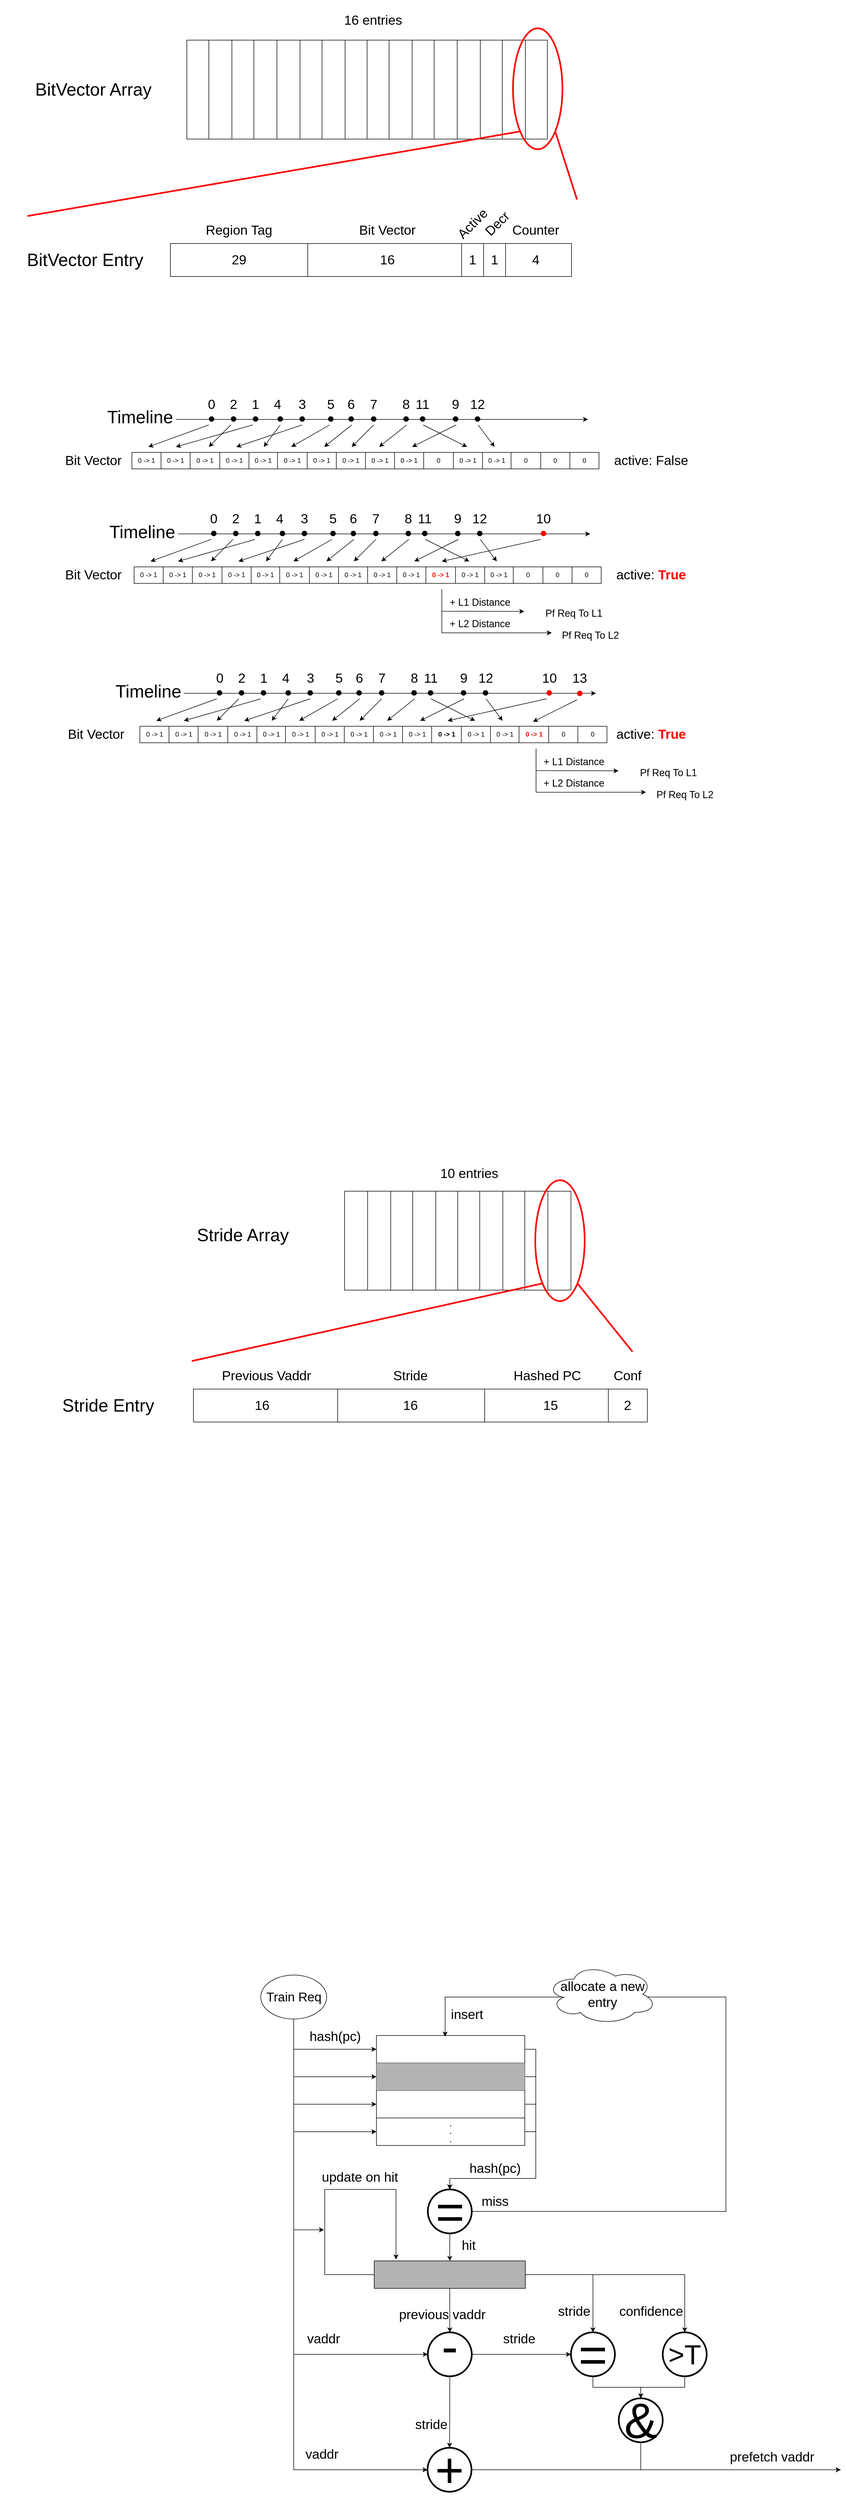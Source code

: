 <mxfile version="22.1.11" type="github">
  <diagram name="第 1 页" id="jV8dghcpsc7H1zNgrA4P">
    <mxGraphModel dx="2074" dy="1110" grid="1" gridSize="10" guides="1" tooltips="1" connect="1" arrows="1" fold="1" page="1" pageScale="1" pageWidth="2339" pageHeight="3300" math="0" shadow="0">
      <root>
        <mxCell id="0" />
        <mxCell id="1" parent="0" />
        <mxCell id="hPbzqFShQKLHymM82x7Q-2" value="&lt;font style=&quot;font-size: 32px;&quot;&gt;BitVector Entry&lt;/font&gt;" style="text;html=1;strokeColor=none;fillColor=none;align=center;verticalAlign=middle;whiteSpace=wrap;rounded=0;" vertex="1" parent="1">
          <mxGeometry x="320" y="523.75" width="310" height="72.5" as="geometry" />
        </mxCell>
        <mxCell id="hPbzqFShQKLHymM82x7Q-7" value="&lt;font style=&quot;font-size: 24px;&quot;&gt;Region Tag&lt;/font&gt;" style="text;html=1;strokeColor=none;fillColor=none;align=center;verticalAlign=middle;whiteSpace=wrap;rounded=0;" vertex="1" parent="1">
          <mxGeometry x="600" y="470" width="310" height="72.5" as="geometry" />
        </mxCell>
        <mxCell id="hPbzqFShQKLHymM82x7Q-9" value="&lt;font style=&quot;font-size: 24px;&quot;&gt;29&lt;/font&gt;" style="text;html=1;strokeColor=none;fillColor=none;align=center;verticalAlign=middle;whiteSpace=wrap;rounded=0;" vertex="1" parent="1">
          <mxGeometry x="600" y="523.75" width="310" height="72.5" as="geometry" />
        </mxCell>
        <mxCell id="hPbzqFShQKLHymM82x7Q-17" value="" style="group" vertex="1" connectable="0" parent="1">
          <mxGeometry x="630" y="358.516" width="820" height="270.468" as="geometry" />
        </mxCell>
        <mxCell id="hPbzqFShQKLHymM82x7Q-1" value="" style="rounded=0;whiteSpace=wrap;html=1;" vertex="1" parent="hPbzqFShQKLHymM82x7Q-17">
          <mxGeometry y="171.484" width="730" height="60" as="geometry" />
        </mxCell>
        <mxCell id="hPbzqFShQKLHymM82x7Q-3" value="" style="endArrow=none;html=1;rounded=0;entryX=0.109;entryY=-0.044;entryDx=0;entryDy=0;entryPerimeter=0;" edge="1" parent="hPbzqFShQKLHymM82x7Q-17">
          <mxGeometry width="50" height="50" relative="1" as="geometry">
            <mxPoint x="250" y="231.484" as="sourcePoint" />
            <mxPoint x="250" y="171.484" as="targetPoint" />
          </mxGeometry>
        </mxCell>
        <mxCell id="hPbzqFShQKLHymM82x7Q-4" value="" style="endArrow=none;html=1;rounded=0;entryX=0.109;entryY=-0.044;entryDx=0;entryDy=0;entryPerimeter=0;" edge="1" parent="hPbzqFShQKLHymM82x7Q-17">
          <mxGeometry width="50" height="50" relative="1" as="geometry">
            <mxPoint x="530" y="231.484" as="sourcePoint" />
            <mxPoint x="530" y="171.484" as="targetPoint" />
          </mxGeometry>
        </mxCell>
        <mxCell id="hPbzqFShQKLHymM82x7Q-5" value="" style="endArrow=none;html=1;rounded=0;entryX=0.109;entryY=-0.044;entryDx=0;entryDy=0;entryPerimeter=0;" edge="1" parent="hPbzqFShQKLHymM82x7Q-17">
          <mxGeometry width="50" height="50" relative="1" as="geometry">
            <mxPoint x="570" y="231.484" as="sourcePoint" />
            <mxPoint x="570" y="171.484" as="targetPoint" />
          </mxGeometry>
        </mxCell>
        <mxCell id="hPbzqFShQKLHymM82x7Q-6" value="" style="endArrow=none;html=1;rounded=0;entryX=0.109;entryY=-0.044;entryDx=0;entryDy=0;entryPerimeter=0;" edge="1" parent="hPbzqFShQKLHymM82x7Q-17">
          <mxGeometry width="50" height="50" relative="1" as="geometry">
            <mxPoint x="610" y="231.484" as="sourcePoint" />
            <mxPoint x="610" y="171.484" as="targetPoint" />
          </mxGeometry>
        </mxCell>
        <mxCell id="hPbzqFShQKLHymM82x7Q-8" value="&lt;font style=&quot;font-size: 24px;&quot;&gt;Bit Vector&lt;/font&gt;" style="text;html=1;strokeColor=none;fillColor=none;align=center;verticalAlign=middle;whiteSpace=wrap;rounded=0;" vertex="1" parent="hPbzqFShQKLHymM82x7Q-17">
          <mxGeometry x="240" y="111.484" width="310" height="72.5" as="geometry" />
        </mxCell>
        <mxCell id="hPbzqFShQKLHymM82x7Q-10" value="&lt;font style=&quot;font-size: 24px;&quot;&gt;16&lt;/font&gt;" style="text;html=1;strokeColor=none;fillColor=none;align=center;verticalAlign=middle;whiteSpace=wrap;rounded=0;" vertex="1" parent="hPbzqFShQKLHymM82x7Q-17">
          <mxGeometry x="240" y="165.234" width="310" height="72.5" as="geometry" />
        </mxCell>
        <mxCell id="hPbzqFShQKLHymM82x7Q-11" value="&lt;span style=&quot;font-size: 24px;&quot;&gt;Active&lt;/span&gt;" style="text;html=1;strokeColor=none;fillColor=none;align=center;verticalAlign=middle;whiteSpace=wrap;rounded=0;rotation=-45;" vertex="1" parent="hPbzqFShQKLHymM82x7Q-17">
          <mxGeometry x="395" y="98.984" width="310" height="72.5" as="geometry" />
        </mxCell>
        <mxCell id="hPbzqFShQKLHymM82x7Q-12" value="&lt;font style=&quot;font-size: 24px;&quot;&gt;1&lt;/font&gt;" style="text;html=1;strokeColor=none;fillColor=none;align=center;verticalAlign=middle;whiteSpace=wrap;rounded=0;" vertex="1" parent="hPbzqFShQKLHymM82x7Q-17">
          <mxGeometry x="520" y="168.364" width="60" height="66.25" as="geometry" />
        </mxCell>
        <mxCell id="hPbzqFShQKLHymM82x7Q-13" value="&lt;span style=&quot;font-size: 24px;&quot;&gt;Counter&lt;/span&gt;" style="text;html=1;strokeColor=none;fillColor=none;align=center;verticalAlign=middle;whiteSpace=wrap;rounded=0;" vertex="1" parent="hPbzqFShQKLHymM82x7Q-17">
          <mxGeometry x="510" y="111.484" width="310" height="72.5" as="geometry" />
        </mxCell>
        <mxCell id="hPbzqFShQKLHymM82x7Q-14" value="&lt;font style=&quot;font-size: 24px;&quot;&gt;1&lt;/font&gt;" style="text;html=1;strokeColor=none;fillColor=none;align=center;verticalAlign=middle;whiteSpace=wrap;rounded=0;" vertex="1" parent="hPbzqFShQKLHymM82x7Q-17">
          <mxGeometry x="560" y="168.354" width="60" height="66.25" as="geometry" />
        </mxCell>
        <mxCell id="hPbzqFShQKLHymM82x7Q-15" value="&lt;span style=&quot;font-size: 24px;&quot;&gt;Decr&lt;/span&gt;" style="text;html=1;strokeColor=none;fillColor=none;align=center;verticalAlign=middle;whiteSpace=wrap;rounded=0;rotation=-45;" vertex="1" parent="hPbzqFShQKLHymM82x7Q-17">
          <mxGeometry x="440" y="98.984" width="310" height="72.5" as="geometry" />
        </mxCell>
        <mxCell id="hPbzqFShQKLHymM82x7Q-16" value="&lt;font style=&quot;font-size: 24px;&quot;&gt;4&lt;/font&gt;" style="text;html=1;strokeColor=none;fillColor=none;align=center;verticalAlign=middle;whiteSpace=wrap;rounded=0;" vertex="1" parent="hPbzqFShQKLHymM82x7Q-17">
          <mxGeometry x="510" y="165.244" width="310" height="72.5" as="geometry" />
        </mxCell>
        <mxCell id="hPbzqFShQKLHymM82x7Q-230" value="&lt;span style=&quot;font-size: 24px;&quot;&gt;29&lt;/span&gt;" style="text;html=1;strokeColor=none;fillColor=none;align=center;verticalAlign=middle;whiteSpace=wrap;rounded=0;" vertex="1" parent="hPbzqFShQKLHymM82x7Q-17">
          <mxGeometry x="-30" y="165.244" width="310" height="72.5" as="geometry" />
        </mxCell>
        <mxCell id="hPbzqFShQKLHymM82x7Q-18" value="" style="endArrow=classic;html=1;rounded=0;" edge="1" parent="1">
          <mxGeometry width="50" height="50" relative="1" as="geometry">
            <mxPoint x="640" y="850" as="sourcePoint" />
            <mxPoint x="1390" y="850" as="targetPoint" />
          </mxGeometry>
        </mxCell>
        <mxCell id="hPbzqFShQKLHymM82x7Q-19" value="&lt;font style=&quot;font-size: 32px;&quot;&gt;Timeline&lt;/font&gt;" style="text;html=1;strokeColor=none;fillColor=none;align=center;verticalAlign=middle;whiteSpace=wrap;rounded=0;" vertex="1" parent="1">
          <mxGeometry x="510" y="820" width="130" height="52.5" as="geometry" />
        </mxCell>
        <mxCell id="hPbzqFShQKLHymM82x7Q-20" value="" style="shape=ellipse;fillColor=#000000;strokeColor=none;html=1;sketch=0;" vertex="1" parent="1">
          <mxGeometry x="700" y="844.25" width="10" height="10" as="geometry" />
        </mxCell>
        <mxCell id="hPbzqFShQKLHymM82x7Q-25" value="" style="shape=ellipse;fillColor=#000000;strokeColor=none;html=1;sketch=0;" vertex="1" parent="1">
          <mxGeometry x="740" y="844.25" width="10" height="10" as="geometry" />
        </mxCell>
        <mxCell id="hPbzqFShQKLHymM82x7Q-29" value="" style="shape=ellipse;fillColor=#000000;strokeColor=none;html=1;sketch=0;" vertex="1" parent="1">
          <mxGeometry x="780" y="844.25" width="10" height="10" as="geometry" />
        </mxCell>
        <mxCell id="hPbzqFShQKLHymM82x7Q-30" value="" style="shape=ellipse;fillColor=#000000;strokeColor=none;html=1;sketch=0;" vertex="1" parent="1">
          <mxGeometry x="825" y="844.25" width="10" height="10" as="geometry" />
        </mxCell>
        <mxCell id="hPbzqFShQKLHymM82x7Q-31" value="" style="shape=ellipse;fillColor=#000000;strokeColor=none;html=1;sketch=0;" vertex="1" parent="1">
          <mxGeometry x="865" y="844.25" width="10" height="10" as="geometry" />
        </mxCell>
        <mxCell id="hPbzqFShQKLHymM82x7Q-32" value="" style="shape=ellipse;fillColor=#000000;strokeColor=none;html=1;sketch=0;" vertex="1" parent="1">
          <mxGeometry x="917" y="844.25" width="10" height="10" as="geometry" />
        </mxCell>
        <mxCell id="hPbzqFShQKLHymM82x7Q-33" value="" style="shape=ellipse;fillColor=#000000;strokeColor=none;html=1;sketch=0;" vertex="1" parent="1">
          <mxGeometry x="954" y="844.25" width="10" height="10" as="geometry" />
        </mxCell>
        <mxCell id="hPbzqFShQKLHymM82x7Q-34" value="" style="shape=ellipse;fillColor=#000000;strokeColor=none;html=1;sketch=0;" vertex="1" parent="1">
          <mxGeometry x="995" y="844.25" width="10" height="10" as="geometry" />
        </mxCell>
        <mxCell id="hPbzqFShQKLHymM82x7Q-35" value="" style="shape=ellipse;fillColor=#000000;strokeColor=none;html=1;sketch=0;" vertex="1" parent="1">
          <mxGeometry x="1054" y="844.25" width="10" height="10" as="geometry" />
        </mxCell>
        <mxCell id="hPbzqFShQKLHymM82x7Q-36" value="" style="shape=ellipse;fillColor=#000000;strokeColor=none;html=1;sketch=0;" vertex="1" parent="1">
          <mxGeometry x="1084" y="844.25" width="10" height="10" as="geometry" />
        </mxCell>
        <mxCell id="hPbzqFShQKLHymM82x7Q-37" value="" style="shape=ellipse;fillColor=#000000;strokeColor=none;html=1;sketch=0;" vertex="1" parent="1">
          <mxGeometry x="1144" y="844.25" width="10" height="10" as="geometry" />
        </mxCell>
        <mxCell id="hPbzqFShQKLHymM82x7Q-38" value="" style="shape=ellipse;fillColor=#000000;strokeColor=none;html=1;sketch=0;" vertex="1" parent="1">
          <mxGeometry x="1184" y="844.25" width="10" height="10" as="geometry" />
        </mxCell>
        <mxCell id="hPbzqFShQKLHymM82x7Q-40" value="" style="shape=table;startSize=0;container=1;collapsible=0;childLayout=tableLayout;" vertex="1" parent="1">
          <mxGeometry x="560" y="910" width="850" height="30" as="geometry" />
        </mxCell>
        <mxCell id="hPbzqFShQKLHymM82x7Q-41" value="" style="shape=tableRow;horizontal=0;startSize=0;swimlaneHead=0;swimlaneBody=0;strokeColor=inherit;top=0;left=0;bottom=0;right=0;collapsible=0;dropTarget=0;fillColor=none;points=[[0,0.5],[1,0.5]];portConstraint=eastwest;" vertex="1" parent="hPbzqFShQKLHymM82x7Q-40">
          <mxGeometry width="850" height="30" as="geometry" />
        </mxCell>
        <mxCell id="hPbzqFShQKLHymM82x7Q-42" value="0 -&amp;gt; 1" style="shape=partialRectangle;html=1;whiteSpace=wrap;connectable=0;strokeColor=inherit;overflow=hidden;fillColor=none;top=0;left=0;bottom=0;right=0;pointerEvents=1;" vertex="1" parent="hPbzqFShQKLHymM82x7Q-41">
          <mxGeometry width="53" height="30" as="geometry">
            <mxRectangle width="53" height="30" as="alternateBounds" />
          </mxGeometry>
        </mxCell>
        <mxCell id="hPbzqFShQKLHymM82x7Q-43" value="0 -&amp;gt; 1" style="shape=partialRectangle;html=1;whiteSpace=wrap;connectable=0;strokeColor=inherit;overflow=hidden;fillColor=none;top=0;left=0;bottom=0;right=0;pointerEvents=1;" vertex="1" parent="hPbzqFShQKLHymM82x7Q-41">
          <mxGeometry x="53" width="53" height="30" as="geometry">
            <mxRectangle width="53" height="30" as="alternateBounds" />
          </mxGeometry>
        </mxCell>
        <mxCell id="hPbzqFShQKLHymM82x7Q-44" value="0 -&amp;gt; 1" style="shape=partialRectangle;html=1;whiteSpace=wrap;connectable=0;strokeColor=inherit;overflow=hidden;fillColor=none;top=0;left=0;bottom=0;right=0;pointerEvents=1;" vertex="1" parent="hPbzqFShQKLHymM82x7Q-41">
          <mxGeometry x="106" width="54" height="30" as="geometry">
            <mxRectangle width="54" height="30" as="alternateBounds" />
          </mxGeometry>
        </mxCell>
        <mxCell id="hPbzqFShQKLHymM82x7Q-45" value="0 -&amp;gt; 1" style="shape=partialRectangle;html=1;whiteSpace=wrap;connectable=0;strokeColor=inherit;overflow=hidden;fillColor=none;top=0;left=0;bottom=0;right=0;pointerEvents=1;" vertex="1" parent="hPbzqFShQKLHymM82x7Q-41">
          <mxGeometry x="160" width="53" height="30" as="geometry">
            <mxRectangle width="53" height="30" as="alternateBounds" />
          </mxGeometry>
        </mxCell>
        <mxCell id="hPbzqFShQKLHymM82x7Q-46" value="0 -&amp;gt; 1" style="shape=partialRectangle;html=1;whiteSpace=wrap;connectable=0;strokeColor=inherit;overflow=hidden;fillColor=none;top=0;left=0;bottom=0;right=0;pointerEvents=1;" vertex="1" parent="hPbzqFShQKLHymM82x7Q-41">
          <mxGeometry x="213" width="52" height="30" as="geometry">
            <mxRectangle width="52" height="30" as="alternateBounds" />
          </mxGeometry>
        </mxCell>
        <mxCell id="hPbzqFShQKLHymM82x7Q-47" value="0 -&amp;gt; 1" style="shape=partialRectangle;html=1;whiteSpace=wrap;connectable=0;strokeColor=inherit;overflow=hidden;fillColor=none;top=0;left=0;bottom=0;right=0;pointerEvents=1;" vertex="1" parent="hPbzqFShQKLHymM82x7Q-41">
          <mxGeometry x="265" width="54" height="30" as="geometry">
            <mxRectangle width="54" height="30" as="alternateBounds" />
          </mxGeometry>
        </mxCell>
        <mxCell id="hPbzqFShQKLHymM82x7Q-48" value="0 -&amp;gt; 1" style="shape=partialRectangle;html=1;whiteSpace=wrap;connectable=0;strokeColor=inherit;overflow=hidden;fillColor=none;top=0;left=0;bottom=0;right=0;pointerEvents=1;" vertex="1" parent="hPbzqFShQKLHymM82x7Q-41">
          <mxGeometry x="319" width="53" height="30" as="geometry">
            <mxRectangle width="53" height="30" as="alternateBounds" />
          </mxGeometry>
        </mxCell>
        <mxCell id="hPbzqFShQKLHymM82x7Q-49" value="0 -&amp;gt; 1" style="shape=partialRectangle;html=1;whiteSpace=wrap;connectable=0;strokeColor=inherit;overflow=hidden;fillColor=none;top=0;left=0;bottom=0;right=0;pointerEvents=1;" vertex="1" parent="hPbzqFShQKLHymM82x7Q-41">
          <mxGeometry x="372" width="53" height="30" as="geometry">
            <mxRectangle width="53" height="30" as="alternateBounds" />
          </mxGeometry>
        </mxCell>
        <mxCell id="hPbzqFShQKLHymM82x7Q-50" value="0 -&amp;gt; 1" style="shape=partialRectangle;html=1;whiteSpace=wrap;connectable=0;strokeColor=inherit;overflow=hidden;fillColor=none;top=0;left=0;bottom=0;right=0;pointerEvents=1;" vertex="1" parent="hPbzqFShQKLHymM82x7Q-41">
          <mxGeometry x="425" width="53" height="30" as="geometry">
            <mxRectangle width="53" height="30" as="alternateBounds" />
          </mxGeometry>
        </mxCell>
        <mxCell id="hPbzqFShQKLHymM82x7Q-51" value="0 -&amp;gt; 1" style="shape=partialRectangle;html=1;whiteSpace=wrap;connectable=0;strokeColor=inherit;overflow=hidden;fillColor=none;top=0;left=0;bottom=0;right=0;pointerEvents=1;" vertex="1" parent="hPbzqFShQKLHymM82x7Q-41">
          <mxGeometry x="478" width="53" height="30" as="geometry">
            <mxRectangle width="53" height="30" as="alternateBounds" />
          </mxGeometry>
        </mxCell>
        <mxCell id="hPbzqFShQKLHymM82x7Q-52" value="0" style="shape=partialRectangle;html=1;whiteSpace=wrap;connectable=0;strokeColor=inherit;overflow=hidden;fillColor=none;top=0;left=0;bottom=0;right=0;pointerEvents=1;" vertex="1" parent="hPbzqFShQKLHymM82x7Q-41">
          <mxGeometry x="531" width="54" height="30" as="geometry">
            <mxRectangle width="54" height="30" as="alternateBounds" />
          </mxGeometry>
        </mxCell>
        <mxCell id="hPbzqFShQKLHymM82x7Q-53" value="0 -&amp;gt; 1" style="shape=partialRectangle;html=1;whiteSpace=wrap;connectable=0;strokeColor=inherit;overflow=hidden;fillColor=none;top=0;left=0;bottom=0;right=0;pointerEvents=1;" vertex="1" parent="hPbzqFShQKLHymM82x7Q-41">
          <mxGeometry x="585" width="53" height="30" as="geometry">
            <mxRectangle width="53" height="30" as="alternateBounds" />
          </mxGeometry>
        </mxCell>
        <mxCell id="hPbzqFShQKLHymM82x7Q-54" value="0 -&amp;gt; 1" style="shape=partialRectangle;html=1;whiteSpace=wrap;connectable=0;strokeColor=inherit;overflow=hidden;fillColor=none;top=0;left=0;bottom=0;right=0;pointerEvents=1;" vertex="1" parent="hPbzqFShQKLHymM82x7Q-41">
          <mxGeometry x="638" width="52" height="30" as="geometry">
            <mxRectangle width="52" height="30" as="alternateBounds" />
          </mxGeometry>
        </mxCell>
        <mxCell id="hPbzqFShQKLHymM82x7Q-55" value="0" style="shape=partialRectangle;html=1;whiteSpace=wrap;connectable=0;strokeColor=inherit;overflow=hidden;fillColor=none;top=0;left=0;bottom=0;right=0;pointerEvents=1;" vertex="1" parent="hPbzqFShQKLHymM82x7Q-41">
          <mxGeometry x="690" width="54" height="30" as="geometry">
            <mxRectangle width="54" height="30" as="alternateBounds" />
          </mxGeometry>
        </mxCell>
        <mxCell id="hPbzqFShQKLHymM82x7Q-56" value="0" style="shape=partialRectangle;html=1;whiteSpace=wrap;connectable=0;strokeColor=inherit;overflow=hidden;fillColor=none;top=0;left=0;bottom=0;right=0;pointerEvents=1;" vertex="1" parent="hPbzqFShQKLHymM82x7Q-41">
          <mxGeometry x="744" width="53" height="30" as="geometry">
            <mxRectangle width="53" height="30" as="alternateBounds" />
          </mxGeometry>
        </mxCell>
        <mxCell id="hPbzqFShQKLHymM82x7Q-57" value="0" style="shape=partialRectangle;html=1;whiteSpace=wrap;connectable=0;strokeColor=inherit;overflow=hidden;fillColor=none;top=0;left=0;bottom=0;right=0;pointerEvents=1;" vertex="1" parent="hPbzqFShQKLHymM82x7Q-41">
          <mxGeometry x="797" width="53" height="30" as="geometry">
            <mxRectangle width="53" height="30" as="alternateBounds" />
          </mxGeometry>
        </mxCell>
        <mxCell id="hPbzqFShQKLHymM82x7Q-58" value="&lt;font style=&quot;font-size: 24px;&quot;&gt;0&lt;/font&gt;" style="text;html=1;strokeColor=none;fillColor=none;align=center;verticalAlign=middle;whiteSpace=wrap;rounded=0;" vertex="1" parent="1">
          <mxGeometry x="690" y="801.75" width="30" height="42.5" as="geometry" />
        </mxCell>
        <mxCell id="hPbzqFShQKLHymM82x7Q-59" value="&lt;font style=&quot;font-size: 24px;&quot;&gt;2&lt;/font&gt;" style="text;html=1;strokeColor=none;fillColor=none;align=center;verticalAlign=middle;whiteSpace=wrap;rounded=0;" vertex="1" parent="1">
          <mxGeometry x="730" y="801.75" width="30" height="42.5" as="geometry" />
        </mxCell>
        <mxCell id="hPbzqFShQKLHymM82x7Q-60" value="&lt;font style=&quot;font-size: 24px;&quot;&gt;1&lt;/font&gt;" style="text;html=1;strokeColor=none;fillColor=none;align=center;verticalAlign=middle;whiteSpace=wrap;rounded=0;" vertex="1" parent="1">
          <mxGeometry x="770" y="801.75" width="30" height="42.5" as="geometry" />
        </mxCell>
        <mxCell id="hPbzqFShQKLHymM82x7Q-61" value="&lt;font style=&quot;font-size: 24px;&quot;&gt;4&lt;/font&gt;" style="text;html=1;strokeColor=none;fillColor=none;align=center;verticalAlign=middle;whiteSpace=wrap;rounded=0;" vertex="1" parent="1">
          <mxGeometry x="810" y="801.75" width="30" height="42.5" as="geometry" />
        </mxCell>
        <mxCell id="hPbzqFShQKLHymM82x7Q-62" value="&lt;font style=&quot;font-size: 24px;&quot;&gt;3&lt;/font&gt;" style="text;html=1;strokeColor=none;fillColor=none;align=center;verticalAlign=middle;whiteSpace=wrap;rounded=0;" vertex="1" parent="1">
          <mxGeometry x="855" y="801.75" width="30" height="42.5" as="geometry" />
        </mxCell>
        <mxCell id="hPbzqFShQKLHymM82x7Q-63" value="&lt;font style=&quot;font-size: 24px;&quot;&gt;5&lt;/font&gt;" style="text;html=1;strokeColor=none;fillColor=none;align=center;verticalAlign=middle;whiteSpace=wrap;rounded=0;" vertex="1" parent="1">
          <mxGeometry x="907" y="801.75" width="30" height="42.5" as="geometry" />
        </mxCell>
        <mxCell id="hPbzqFShQKLHymM82x7Q-64" value="&lt;font style=&quot;font-size: 24px;&quot;&gt;6&lt;/font&gt;" style="text;html=1;strokeColor=none;fillColor=none;align=center;verticalAlign=middle;whiteSpace=wrap;rounded=0;" vertex="1" parent="1">
          <mxGeometry x="944" y="801.75" width="30" height="42.5" as="geometry" />
        </mxCell>
        <mxCell id="hPbzqFShQKLHymM82x7Q-65" value="&lt;font style=&quot;font-size: 24px;&quot;&gt;7&lt;/font&gt;" style="text;html=1;strokeColor=none;fillColor=none;align=center;verticalAlign=middle;whiteSpace=wrap;rounded=0;" vertex="1" parent="1">
          <mxGeometry x="985" y="801.75" width="30" height="42.5" as="geometry" />
        </mxCell>
        <mxCell id="hPbzqFShQKLHymM82x7Q-66" value="&lt;font style=&quot;font-size: 24px;&quot;&gt;8&lt;/font&gt;" style="text;html=1;strokeColor=none;fillColor=none;align=center;verticalAlign=middle;whiteSpace=wrap;rounded=0;" vertex="1" parent="1">
          <mxGeometry x="1044" y="801.75" width="30" height="42.5" as="geometry" />
        </mxCell>
        <mxCell id="hPbzqFShQKLHymM82x7Q-67" value="&lt;font style=&quot;font-size: 24px;&quot;&gt;11&lt;/font&gt;" style="text;html=1;strokeColor=none;fillColor=none;align=center;verticalAlign=middle;whiteSpace=wrap;rounded=0;" vertex="1" parent="1">
          <mxGeometry x="1074" y="801.75" width="30" height="42.5" as="geometry" />
        </mxCell>
        <mxCell id="hPbzqFShQKLHymM82x7Q-68" value="&lt;font style=&quot;font-size: 24px;&quot;&gt;9&lt;/font&gt;" style="text;html=1;strokeColor=none;fillColor=none;align=center;verticalAlign=middle;whiteSpace=wrap;rounded=0;" vertex="1" parent="1">
          <mxGeometry x="1134" y="801.75" width="30" height="42.5" as="geometry" />
        </mxCell>
        <mxCell id="hPbzqFShQKLHymM82x7Q-69" value="&lt;font style=&quot;font-size: 24px;&quot;&gt;12&lt;/font&gt;" style="text;html=1;strokeColor=none;fillColor=none;align=center;verticalAlign=middle;whiteSpace=wrap;rounded=0;" vertex="1" parent="1">
          <mxGeometry x="1174" y="801.75" width="30" height="42.5" as="geometry" />
        </mxCell>
        <mxCell id="hPbzqFShQKLHymM82x7Q-71" value="" style="endArrow=classic;html=1;rounded=0;" edge="1" parent="1">
          <mxGeometry width="50" height="50" relative="1" as="geometry">
            <mxPoint x="700" y="860" as="sourcePoint" />
            <mxPoint x="590" y="900" as="targetPoint" />
          </mxGeometry>
        </mxCell>
        <mxCell id="hPbzqFShQKLHymM82x7Q-72" value="" style="endArrow=classic;html=1;rounded=0;" edge="1" parent="1">
          <mxGeometry width="50" height="50" relative="1" as="geometry">
            <mxPoint x="740" y="860" as="sourcePoint" />
            <mxPoint x="700" y="900" as="targetPoint" />
          </mxGeometry>
        </mxCell>
        <mxCell id="hPbzqFShQKLHymM82x7Q-73" value="" style="endArrow=classic;html=1;rounded=0;" edge="1" parent="1">
          <mxGeometry width="50" height="50" relative="1" as="geometry">
            <mxPoint x="780" y="860" as="sourcePoint" />
            <mxPoint x="640" y="900" as="targetPoint" />
          </mxGeometry>
        </mxCell>
        <mxCell id="hPbzqFShQKLHymM82x7Q-74" value="" style="endArrow=classic;html=1;rounded=0;" edge="1" parent="1">
          <mxGeometry width="50" height="50" relative="1" as="geometry">
            <mxPoint x="830" y="860" as="sourcePoint" />
            <mxPoint x="800" y="900" as="targetPoint" />
          </mxGeometry>
        </mxCell>
        <mxCell id="hPbzqFShQKLHymM82x7Q-75" value="" style="endArrow=classic;html=1;rounded=0;" edge="1" parent="1">
          <mxGeometry width="50" height="50" relative="1" as="geometry">
            <mxPoint x="870" y="860" as="sourcePoint" />
            <mxPoint x="750" y="900" as="targetPoint" />
          </mxGeometry>
        </mxCell>
        <mxCell id="hPbzqFShQKLHymM82x7Q-76" value="" style="endArrow=classic;html=1;rounded=0;" edge="1" parent="1">
          <mxGeometry width="50" height="50" relative="1" as="geometry">
            <mxPoint x="920" y="860" as="sourcePoint" />
            <mxPoint x="850" y="900" as="targetPoint" />
          </mxGeometry>
        </mxCell>
        <mxCell id="hPbzqFShQKLHymM82x7Q-77" value="" style="endArrow=classic;html=1;rounded=0;" edge="1" parent="1">
          <mxGeometry width="50" height="50" relative="1" as="geometry">
            <mxPoint x="960" y="860" as="sourcePoint" />
            <mxPoint x="910" y="900" as="targetPoint" />
          </mxGeometry>
        </mxCell>
        <mxCell id="hPbzqFShQKLHymM82x7Q-78" value="" style="endArrow=classic;html=1;rounded=0;" edge="1" parent="1">
          <mxGeometry width="50" height="50" relative="1" as="geometry">
            <mxPoint x="1000" y="860" as="sourcePoint" />
            <mxPoint x="960" y="900" as="targetPoint" />
          </mxGeometry>
        </mxCell>
        <mxCell id="hPbzqFShQKLHymM82x7Q-79" value="" style="endArrow=classic;html=1;rounded=0;" edge="1" parent="1">
          <mxGeometry width="50" height="50" relative="1" as="geometry">
            <mxPoint x="1060" y="860" as="sourcePoint" />
            <mxPoint x="1010" y="900" as="targetPoint" />
          </mxGeometry>
        </mxCell>
        <mxCell id="hPbzqFShQKLHymM82x7Q-80" value="" style="endArrow=classic;html=1;rounded=0;" edge="1" parent="1">
          <mxGeometry width="50" height="50" relative="1" as="geometry">
            <mxPoint x="1090" y="860" as="sourcePoint" />
            <mxPoint x="1170" y="900" as="targetPoint" />
          </mxGeometry>
        </mxCell>
        <mxCell id="hPbzqFShQKLHymM82x7Q-81" value="" style="endArrow=classic;html=1;rounded=0;" edge="1" parent="1">
          <mxGeometry width="50" height="50" relative="1" as="geometry">
            <mxPoint x="1150" y="860" as="sourcePoint" />
            <mxPoint x="1070" y="900" as="targetPoint" />
          </mxGeometry>
        </mxCell>
        <mxCell id="hPbzqFShQKLHymM82x7Q-82" value="" style="endArrow=classic;html=1;rounded=0;" edge="1" parent="1">
          <mxGeometry width="50" height="50" relative="1" as="geometry">
            <mxPoint x="1190" y="860" as="sourcePoint" />
            <mxPoint x="1220" y="900" as="targetPoint" />
          </mxGeometry>
        </mxCell>
        <mxCell id="hPbzqFShQKLHymM82x7Q-84" value="&lt;font style=&quot;font-size: 24px;&quot;&gt;Bit Vector&lt;/font&gt;" style="text;html=1;strokeColor=none;fillColor=none;align=center;verticalAlign=middle;whiteSpace=wrap;rounded=0;" vertex="1" parent="1">
          <mxGeometry x="410" y="899.38" width="160" height="51.25" as="geometry" />
        </mxCell>
        <mxCell id="hPbzqFShQKLHymM82x7Q-91" value="" style="endArrow=classic;html=1;rounded=0;" edge="1" parent="1">
          <mxGeometry width="50" height="50" relative="1" as="geometry">
            <mxPoint x="644" y="1058.25" as="sourcePoint" />
            <mxPoint x="1394" y="1058.25" as="targetPoint" />
          </mxGeometry>
        </mxCell>
        <mxCell id="hPbzqFShQKLHymM82x7Q-92" value="&lt;font style=&quot;font-size: 32px;&quot;&gt;Timeline&lt;/font&gt;" style="text;html=1;strokeColor=none;fillColor=none;align=center;verticalAlign=middle;whiteSpace=wrap;rounded=0;" vertex="1" parent="1">
          <mxGeometry x="514" y="1028.25" width="130" height="52.5" as="geometry" />
        </mxCell>
        <mxCell id="hPbzqFShQKLHymM82x7Q-93" value="" style="shape=ellipse;fillColor=#000000;strokeColor=none;html=1;sketch=0;" vertex="1" parent="1">
          <mxGeometry x="704" y="1052.5" width="10" height="10" as="geometry" />
        </mxCell>
        <mxCell id="hPbzqFShQKLHymM82x7Q-94" value="" style="shape=ellipse;fillColor=#000000;strokeColor=none;html=1;sketch=0;" vertex="1" parent="1">
          <mxGeometry x="744" y="1052.5" width="10" height="10" as="geometry" />
        </mxCell>
        <mxCell id="hPbzqFShQKLHymM82x7Q-95" value="" style="shape=ellipse;fillColor=#000000;strokeColor=none;html=1;sketch=0;" vertex="1" parent="1">
          <mxGeometry x="784" y="1052.5" width="10" height="10" as="geometry" />
        </mxCell>
        <mxCell id="hPbzqFShQKLHymM82x7Q-96" value="" style="shape=ellipse;fillColor=#000000;strokeColor=none;html=1;sketch=0;" vertex="1" parent="1">
          <mxGeometry x="829" y="1052.5" width="10" height="10" as="geometry" />
        </mxCell>
        <mxCell id="hPbzqFShQKLHymM82x7Q-97" value="" style="shape=ellipse;fillColor=#000000;strokeColor=none;html=1;sketch=0;" vertex="1" parent="1">
          <mxGeometry x="869" y="1052.5" width="10" height="10" as="geometry" />
        </mxCell>
        <mxCell id="hPbzqFShQKLHymM82x7Q-98" value="" style="shape=ellipse;fillColor=#000000;strokeColor=none;html=1;sketch=0;" vertex="1" parent="1">
          <mxGeometry x="921" y="1052.5" width="10" height="10" as="geometry" />
        </mxCell>
        <mxCell id="hPbzqFShQKLHymM82x7Q-99" value="" style="shape=ellipse;fillColor=#000000;strokeColor=none;html=1;sketch=0;" vertex="1" parent="1">
          <mxGeometry x="958" y="1052.5" width="10" height="10" as="geometry" />
        </mxCell>
        <mxCell id="hPbzqFShQKLHymM82x7Q-100" value="" style="shape=ellipse;fillColor=#000000;strokeColor=none;html=1;sketch=0;" vertex="1" parent="1">
          <mxGeometry x="999" y="1052.5" width="10" height="10" as="geometry" />
        </mxCell>
        <mxCell id="hPbzqFShQKLHymM82x7Q-101" value="" style="shape=ellipse;fillColor=#000000;strokeColor=none;html=1;sketch=0;" vertex="1" parent="1">
          <mxGeometry x="1058" y="1052.5" width="10" height="10" as="geometry" />
        </mxCell>
        <mxCell id="hPbzqFShQKLHymM82x7Q-102" value="" style="shape=ellipse;fillColor=#000000;strokeColor=none;html=1;sketch=0;" vertex="1" parent="1">
          <mxGeometry x="1088" y="1052.5" width="10" height="10" as="geometry" />
        </mxCell>
        <mxCell id="hPbzqFShQKLHymM82x7Q-103" value="" style="shape=ellipse;fillColor=#000000;strokeColor=none;html=1;sketch=0;" vertex="1" parent="1">
          <mxGeometry x="1148" y="1052.5" width="10" height="10" as="geometry" />
        </mxCell>
        <mxCell id="hPbzqFShQKLHymM82x7Q-104" value="" style="shape=ellipse;fillColor=#000000;strokeColor=none;html=1;sketch=0;" vertex="1" parent="1">
          <mxGeometry x="1188" y="1052.5" width="10" height="10" as="geometry" />
        </mxCell>
        <mxCell id="hPbzqFShQKLHymM82x7Q-105" value="" style="shape=ellipse;fillColor=#FF0000;strokeColor=none;html=1;sketch=0;" vertex="1" parent="1">
          <mxGeometry x="1304" y="1052.5" width="10" height="10" as="geometry" />
        </mxCell>
        <mxCell id="hPbzqFShQKLHymM82x7Q-106" value="" style="shape=table;startSize=0;container=1;collapsible=0;childLayout=tableLayout;" vertex="1" parent="1">
          <mxGeometry x="564" y="1118.25" width="850" height="30" as="geometry" />
        </mxCell>
        <mxCell id="hPbzqFShQKLHymM82x7Q-107" value="" style="shape=tableRow;horizontal=0;startSize=0;swimlaneHead=0;swimlaneBody=0;strokeColor=inherit;top=0;left=0;bottom=0;right=0;collapsible=0;dropTarget=0;fillColor=none;points=[[0,0.5],[1,0.5]];portConstraint=eastwest;" vertex="1" parent="hPbzqFShQKLHymM82x7Q-106">
          <mxGeometry width="850" height="30" as="geometry" />
        </mxCell>
        <mxCell id="hPbzqFShQKLHymM82x7Q-108" value="0 -&amp;gt; 1" style="shape=partialRectangle;html=1;whiteSpace=wrap;connectable=0;strokeColor=inherit;overflow=hidden;fillColor=none;top=0;left=0;bottom=0;right=0;pointerEvents=1;" vertex="1" parent="hPbzqFShQKLHymM82x7Q-107">
          <mxGeometry width="53" height="30" as="geometry">
            <mxRectangle width="53" height="30" as="alternateBounds" />
          </mxGeometry>
        </mxCell>
        <mxCell id="hPbzqFShQKLHymM82x7Q-109" value="0 -&amp;gt; 1" style="shape=partialRectangle;html=1;whiteSpace=wrap;connectable=0;strokeColor=inherit;overflow=hidden;fillColor=none;top=0;left=0;bottom=0;right=0;pointerEvents=1;" vertex="1" parent="hPbzqFShQKLHymM82x7Q-107">
          <mxGeometry x="53" width="53" height="30" as="geometry">
            <mxRectangle width="53" height="30" as="alternateBounds" />
          </mxGeometry>
        </mxCell>
        <mxCell id="hPbzqFShQKLHymM82x7Q-110" value="0 -&amp;gt; 1" style="shape=partialRectangle;html=1;whiteSpace=wrap;connectable=0;strokeColor=inherit;overflow=hidden;fillColor=none;top=0;left=0;bottom=0;right=0;pointerEvents=1;" vertex="1" parent="hPbzqFShQKLHymM82x7Q-107">
          <mxGeometry x="106" width="54" height="30" as="geometry">
            <mxRectangle width="54" height="30" as="alternateBounds" />
          </mxGeometry>
        </mxCell>
        <mxCell id="hPbzqFShQKLHymM82x7Q-111" value="0 -&amp;gt; 1" style="shape=partialRectangle;html=1;whiteSpace=wrap;connectable=0;strokeColor=inherit;overflow=hidden;fillColor=none;top=0;left=0;bottom=0;right=0;pointerEvents=1;" vertex="1" parent="hPbzqFShQKLHymM82x7Q-107">
          <mxGeometry x="160" width="53" height="30" as="geometry">
            <mxRectangle width="53" height="30" as="alternateBounds" />
          </mxGeometry>
        </mxCell>
        <mxCell id="hPbzqFShQKLHymM82x7Q-112" value="0 -&amp;gt; 1" style="shape=partialRectangle;html=1;whiteSpace=wrap;connectable=0;strokeColor=inherit;overflow=hidden;fillColor=none;top=0;left=0;bottom=0;right=0;pointerEvents=1;" vertex="1" parent="hPbzqFShQKLHymM82x7Q-107">
          <mxGeometry x="213" width="52" height="30" as="geometry">
            <mxRectangle width="52" height="30" as="alternateBounds" />
          </mxGeometry>
        </mxCell>
        <mxCell id="hPbzqFShQKLHymM82x7Q-113" value="0 -&amp;gt; 1" style="shape=partialRectangle;html=1;whiteSpace=wrap;connectable=0;strokeColor=inherit;overflow=hidden;fillColor=none;top=0;left=0;bottom=0;right=0;pointerEvents=1;" vertex="1" parent="hPbzqFShQKLHymM82x7Q-107">
          <mxGeometry x="265" width="54" height="30" as="geometry">
            <mxRectangle width="54" height="30" as="alternateBounds" />
          </mxGeometry>
        </mxCell>
        <mxCell id="hPbzqFShQKLHymM82x7Q-114" value="0 -&amp;gt; 1" style="shape=partialRectangle;html=1;whiteSpace=wrap;connectable=0;strokeColor=inherit;overflow=hidden;fillColor=none;top=0;left=0;bottom=0;right=0;pointerEvents=1;" vertex="1" parent="hPbzqFShQKLHymM82x7Q-107">
          <mxGeometry x="319" width="53" height="30" as="geometry">
            <mxRectangle width="53" height="30" as="alternateBounds" />
          </mxGeometry>
        </mxCell>
        <mxCell id="hPbzqFShQKLHymM82x7Q-115" value="0 -&amp;gt; 1" style="shape=partialRectangle;html=1;whiteSpace=wrap;connectable=0;strokeColor=inherit;overflow=hidden;fillColor=none;top=0;left=0;bottom=0;right=0;pointerEvents=1;" vertex="1" parent="hPbzqFShQKLHymM82x7Q-107">
          <mxGeometry x="372" width="53" height="30" as="geometry">
            <mxRectangle width="53" height="30" as="alternateBounds" />
          </mxGeometry>
        </mxCell>
        <mxCell id="hPbzqFShQKLHymM82x7Q-116" value="0 -&amp;gt; 1" style="shape=partialRectangle;html=1;whiteSpace=wrap;connectable=0;strokeColor=inherit;overflow=hidden;fillColor=none;top=0;left=0;bottom=0;right=0;pointerEvents=1;" vertex="1" parent="hPbzqFShQKLHymM82x7Q-107">
          <mxGeometry x="425" width="53" height="30" as="geometry">
            <mxRectangle width="53" height="30" as="alternateBounds" />
          </mxGeometry>
        </mxCell>
        <mxCell id="hPbzqFShQKLHymM82x7Q-117" value="0 -&amp;gt; 1" style="shape=partialRectangle;html=1;whiteSpace=wrap;connectable=0;strokeColor=inherit;overflow=hidden;fillColor=none;top=0;left=0;bottom=0;right=0;pointerEvents=1;" vertex="1" parent="hPbzqFShQKLHymM82x7Q-107">
          <mxGeometry x="478" width="53" height="30" as="geometry">
            <mxRectangle width="53" height="30" as="alternateBounds" />
          </mxGeometry>
        </mxCell>
        <mxCell id="hPbzqFShQKLHymM82x7Q-118" value="&lt;b&gt;&lt;font color=&quot;#ff0000&quot;&gt;0 -&amp;gt; 1&lt;/font&gt;&lt;/b&gt;" style="shape=partialRectangle;html=1;whiteSpace=wrap;connectable=0;strokeColor=inherit;overflow=hidden;fillColor=none;top=0;left=0;bottom=0;right=0;pointerEvents=1;" vertex="1" parent="hPbzqFShQKLHymM82x7Q-107">
          <mxGeometry x="531" width="54" height="30" as="geometry">
            <mxRectangle width="54" height="30" as="alternateBounds" />
          </mxGeometry>
        </mxCell>
        <mxCell id="hPbzqFShQKLHymM82x7Q-119" value="0 -&amp;gt; 1" style="shape=partialRectangle;html=1;whiteSpace=wrap;connectable=0;strokeColor=inherit;overflow=hidden;fillColor=none;top=0;left=0;bottom=0;right=0;pointerEvents=1;" vertex="1" parent="hPbzqFShQKLHymM82x7Q-107">
          <mxGeometry x="585" width="53" height="30" as="geometry">
            <mxRectangle width="53" height="30" as="alternateBounds" />
          </mxGeometry>
        </mxCell>
        <mxCell id="hPbzqFShQKLHymM82x7Q-120" value="0 -&amp;gt; 1" style="shape=partialRectangle;html=1;whiteSpace=wrap;connectable=0;strokeColor=inherit;overflow=hidden;fillColor=none;top=0;left=0;bottom=0;right=0;pointerEvents=1;" vertex="1" parent="hPbzqFShQKLHymM82x7Q-107">
          <mxGeometry x="638" width="52" height="30" as="geometry">
            <mxRectangle width="52" height="30" as="alternateBounds" />
          </mxGeometry>
        </mxCell>
        <mxCell id="hPbzqFShQKLHymM82x7Q-121" value="0" style="shape=partialRectangle;html=1;whiteSpace=wrap;connectable=0;strokeColor=inherit;overflow=hidden;fillColor=none;top=0;left=0;bottom=0;right=0;pointerEvents=1;" vertex="1" parent="hPbzqFShQKLHymM82x7Q-107">
          <mxGeometry x="690" width="54" height="30" as="geometry">
            <mxRectangle width="54" height="30" as="alternateBounds" />
          </mxGeometry>
        </mxCell>
        <mxCell id="hPbzqFShQKLHymM82x7Q-122" value="0" style="shape=partialRectangle;html=1;whiteSpace=wrap;connectable=0;strokeColor=inherit;overflow=hidden;fillColor=none;top=0;left=0;bottom=0;right=0;pointerEvents=1;" vertex="1" parent="hPbzqFShQKLHymM82x7Q-107">
          <mxGeometry x="744" width="53" height="30" as="geometry">
            <mxRectangle width="53" height="30" as="alternateBounds" />
          </mxGeometry>
        </mxCell>
        <mxCell id="hPbzqFShQKLHymM82x7Q-123" value="0" style="shape=partialRectangle;html=1;whiteSpace=wrap;connectable=0;strokeColor=inherit;overflow=hidden;fillColor=none;top=0;left=0;bottom=0;right=0;pointerEvents=1;" vertex="1" parent="hPbzqFShQKLHymM82x7Q-107">
          <mxGeometry x="797" width="53" height="30" as="geometry">
            <mxRectangle width="53" height="30" as="alternateBounds" />
          </mxGeometry>
        </mxCell>
        <mxCell id="hPbzqFShQKLHymM82x7Q-124" value="&lt;font style=&quot;font-size: 24px;&quot;&gt;0&lt;/font&gt;" style="text;html=1;strokeColor=none;fillColor=none;align=center;verticalAlign=middle;whiteSpace=wrap;rounded=0;" vertex="1" parent="1">
          <mxGeometry x="694" y="1010" width="30" height="42.5" as="geometry" />
        </mxCell>
        <mxCell id="hPbzqFShQKLHymM82x7Q-125" value="&lt;font style=&quot;font-size: 24px;&quot;&gt;2&lt;/font&gt;" style="text;html=1;strokeColor=none;fillColor=none;align=center;verticalAlign=middle;whiteSpace=wrap;rounded=0;" vertex="1" parent="1">
          <mxGeometry x="734" y="1010" width="30" height="42.5" as="geometry" />
        </mxCell>
        <mxCell id="hPbzqFShQKLHymM82x7Q-126" value="&lt;font style=&quot;font-size: 24px;&quot;&gt;1&lt;/font&gt;" style="text;html=1;strokeColor=none;fillColor=none;align=center;verticalAlign=middle;whiteSpace=wrap;rounded=0;" vertex="1" parent="1">
          <mxGeometry x="774" y="1010" width="30" height="42.5" as="geometry" />
        </mxCell>
        <mxCell id="hPbzqFShQKLHymM82x7Q-127" value="&lt;font style=&quot;font-size: 24px;&quot;&gt;4&lt;/font&gt;" style="text;html=1;strokeColor=none;fillColor=none;align=center;verticalAlign=middle;whiteSpace=wrap;rounded=0;" vertex="1" parent="1">
          <mxGeometry x="814" y="1010" width="30" height="42.5" as="geometry" />
        </mxCell>
        <mxCell id="hPbzqFShQKLHymM82x7Q-128" value="&lt;font style=&quot;font-size: 24px;&quot;&gt;3&lt;/font&gt;" style="text;html=1;strokeColor=none;fillColor=none;align=center;verticalAlign=middle;whiteSpace=wrap;rounded=0;" vertex="1" parent="1">
          <mxGeometry x="859" y="1010" width="30" height="42.5" as="geometry" />
        </mxCell>
        <mxCell id="hPbzqFShQKLHymM82x7Q-129" value="&lt;font style=&quot;font-size: 24px;&quot;&gt;5&lt;/font&gt;" style="text;html=1;strokeColor=none;fillColor=none;align=center;verticalAlign=middle;whiteSpace=wrap;rounded=0;" vertex="1" parent="1">
          <mxGeometry x="911" y="1010" width="30" height="42.5" as="geometry" />
        </mxCell>
        <mxCell id="hPbzqFShQKLHymM82x7Q-130" value="&lt;font style=&quot;font-size: 24px;&quot;&gt;6&lt;/font&gt;" style="text;html=1;strokeColor=none;fillColor=none;align=center;verticalAlign=middle;whiteSpace=wrap;rounded=0;" vertex="1" parent="1">
          <mxGeometry x="948" y="1010" width="30" height="42.5" as="geometry" />
        </mxCell>
        <mxCell id="hPbzqFShQKLHymM82x7Q-131" value="&lt;font style=&quot;font-size: 24px;&quot;&gt;7&lt;/font&gt;" style="text;html=1;strokeColor=none;fillColor=none;align=center;verticalAlign=middle;whiteSpace=wrap;rounded=0;" vertex="1" parent="1">
          <mxGeometry x="989" y="1010" width="30" height="42.5" as="geometry" />
        </mxCell>
        <mxCell id="hPbzqFShQKLHymM82x7Q-132" value="&lt;font style=&quot;font-size: 24px;&quot;&gt;8&lt;/font&gt;" style="text;html=1;strokeColor=none;fillColor=none;align=center;verticalAlign=middle;whiteSpace=wrap;rounded=0;" vertex="1" parent="1">
          <mxGeometry x="1048" y="1010" width="30" height="42.5" as="geometry" />
        </mxCell>
        <mxCell id="hPbzqFShQKLHymM82x7Q-133" value="&lt;font style=&quot;font-size: 24px;&quot;&gt;11&lt;/font&gt;" style="text;html=1;strokeColor=none;fillColor=none;align=center;verticalAlign=middle;whiteSpace=wrap;rounded=0;" vertex="1" parent="1">
          <mxGeometry x="1078" y="1010" width="30" height="42.5" as="geometry" />
        </mxCell>
        <mxCell id="hPbzqFShQKLHymM82x7Q-134" value="&lt;font style=&quot;font-size: 24px;&quot;&gt;9&lt;/font&gt;" style="text;html=1;strokeColor=none;fillColor=none;align=center;verticalAlign=middle;whiteSpace=wrap;rounded=0;" vertex="1" parent="1">
          <mxGeometry x="1138" y="1010" width="30" height="42.5" as="geometry" />
        </mxCell>
        <mxCell id="hPbzqFShQKLHymM82x7Q-135" value="&lt;font style=&quot;font-size: 24px;&quot;&gt;12&lt;/font&gt;" style="text;html=1;strokeColor=none;fillColor=none;align=center;verticalAlign=middle;whiteSpace=wrap;rounded=0;" vertex="1" parent="1">
          <mxGeometry x="1178" y="1010" width="30" height="42.5" as="geometry" />
        </mxCell>
        <mxCell id="hPbzqFShQKLHymM82x7Q-136" value="&lt;font style=&quot;font-size: 24px;&quot;&gt;10&lt;/font&gt;" style="text;html=1;strokeColor=none;fillColor=none;align=center;verticalAlign=middle;whiteSpace=wrap;rounded=0;" vertex="1" parent="1">
          <mxGeometry x="1294" y="1010" width="30" height="42.5" as="geometry" />
        </mxCell>
        <mxCell id="hPbzqFShQKLHymM82x7Q-137" value="" style="endArrow=classic;html=1;rounded=0;" edge="1" parent="1">
          <mxGeometry width="50" height="50" relative="1" as="geometry">
            <mxPoint x="704" y="1068.25" as="sourcePoint" />
            <mxPoint x="594" y="1108.25" as="targetPoint" />
          </mxGeometry>
        </mxCell>
        <mxCell id="hPbzqFShQKLHymM82x7Q-138" value="" style="endArrow=classic;html=1;rounded=0;" edge="1" parent="1">
          <mxGeometry width="50" height="50" relative="1" as="geometry">
            <mxPoint x="744" y="1068.25" as="sourcePoint" />
            <mxPoint x="704" y="1108.25" as="targetPoint" />
          </mxGeometry>
        </mxCell>
        <mxCell id="hPbzqFShQKLHymM82x7Q-139" value="" style="endArrow=classic;html=1;rounded=0;" edge="1" parent="1">
          <mxGeometry width="50" height="50" relative="1" as="geometry">
            <mxPoint x="784" y="1068.25" as="sourcePoint" />
            <mxPoint x="644" y="1108.25" as="targetPoint" />
          </mxGeometry>
        </mxCell>
        <mxCell id="hPbzqFShQKLHymM82x7Q-140" value="" style="endArrow=classic;html=1;rounded=0;" edge="1" parent="1">
          <mxGeometry width="50" height="50" relative="1" as="geometry">
            <mxPoint x="834" y="1068.25" as="sourcePoint" />
            <mxPoint x="804" y="1108.25" as="targetPoint" />
          </mxGeometry>
        </mxCell>
        <mxCell id="hPbzqFShQKLHymM82x7Q-141" value="" style="endArrow=classic;html=1;rounded=0;" edge="1" parent="1">
          <mxGeometry width="50" height="50" relative="1" as="geometry">
            <mxPoint x="874" y="1068.25" as="sourcePoint" />
            <mxPoint x="754" y="1108.25" as="targetPoint" />
          </mxGeometry>
        </mxCell>
        <mxCell id="hPbzqFShQKLHymM82x7Q-142" value="" style="endArrow=classic;html=1;rounded=0;" edge="1" parent="1">
          <mxGeometry width="50" height="50" relative="1" as="geometry">
            <mxPoint x="924" y="1068.25" as="sourcePoint" />
            <mxPoint x="854" y="1108.25" as="targetPoint" />
          </mxGeometry>
        </mxCell>
        <mxCell id="hPbzqFShQKLHymM82x7Q-143" value="" style="endArrow=classic;html=1;rounded=0;" edge="1" parent="1">
          <mxGeometry width="50" height="50" relative="1" as="geometry">
            <mxPoint x="964" y="1068.25" as="sourcePoint" />
            <mxPoint x="914" y="1108.25" as="targetPoint" />
          </mxGeometry>
        </mxCell>
        <mxCell id="hPbzqFShQKLHymM82x7Q-144" value="" style="endArrow=classic;html=1;rounded=0;" edge="1" parent="1">
          <mxGeometry width="50" height="50" relative="1" as="geometry">
            <mxPoint x="1004" y="1068.25" as="sourcePoint" />
            <mxPoint x="964" y="1108.25" as="targetPoint" />
          </mxGeometry>
        </mxCell>
        <mxCell id="hPbzqFShQKLHymM82x7Q-145" value="" style="endArrow=classic;html=1;rounded=0;" edge="1" parent="1">
          <mxGeometry width="50" height="50" relative="1" as="geometry">
            <mxPoint x="1064" y="1068.25" as="sourcePoint" />
            <mxPoint x="1014" y="1108.25" as="targetPoint" />
          </mxGeometry>
        </mxCell>
        <mxCell id="hPbzqFShQKLHymM82x7Q-146" value="" style="endArrow=classic;html=1;rounded=0;" edge="1" parent="1">
          <mxGeometry width="50" height="50" relative="1" as="geometry">
            <mxPoint x="1094" y="1068.25" as="sourcePoint" />
            <mxPoint x="1174" y="1108.25" as="targetPoint" />
          </mxGeometry>
        </mxCell>
        <mxCell id="hPbzqFShQKLHymM82x7Q-147" value="" style="endArrow=classic;html=1;rounded=0;" edge="1" parent="1">
          <mxGeometry width="50" height="50" relative="1" as="geometry">
            <mxPoint x="1154" y="1068.25" as="sourcePoint" />
            <mxPoint x="1074" y="1108.25" as="targetPoint" />
          </mxGeometry>
        </mxCell>
        <mxCell id="hPbzqFShQKLHymM82x7Q-148" value="" style="endArrow=classic;html=1;rounded=0;" edge="1" parent="1">
          <mxGeometry width="50" height="50" relative="1" as="geometry">
            <mxPoint x="1194" y="1068.25" as="sourcePoint" />
            <mxPoint x="1224" y="1108.25" as="targetPoint" />
          </mxGeometry>
        </mxCell>
        <mxCell id="hPbzqFShQKLHymM82x7Q-149" value="" style="endArrow=classic;html=1;rounded=0;" edge="1" parent="1">
          <mxGeometry width="50" height="50" relative="1" as="geometry">
            <mxPoint x="1304" y="1068.25" as="sourcePoint" />
            <mxPoint x="1124" y="1108.25" as="targetPoint" />
          </mxGeometry>
        </mxCell>
        <mxCell id="hPbzqFShQKLHymM82x7Q-150" value="&lt;font style=&quot;font-size: 24px;&quot;&gt;Bit Vector&lt;/font&gt;" style="text;html=1;strokeColor=none;fillColor=none;align=center;verticalAlign=middle;whiteSpace=wrap;rounded=0;" vertex="1" parent="1">
          <mxGeometry x="410" y="1107.63" width="160" height="51.25" as="geometry" />
        </mxCell>
        <mxCell id="hPbzqFShQKLHymM82x7Q-151" value="" style="endArrow=classic;html=1;rounded=0;" edge="1" parent="1">
          <mxGeometry width="50" height="50" relative="1" as="geometry">
            <mxPoint x="1124" y="1158.88" as="sourcePoint" />
            <mxPoint x="1274" y="1199.25" as="targetPoint" />
            <Array as="points">
              <mxPoint x="1124" y="1198.88" />
            </Array>
          </mxGeometry>
        </mxCell>
        <mxCell id="hPbzqFShQKLHymM82x7Q-152" value="" style="endArrow=classic;html=1;rounded=0;" edge="1" parent="1">
          <mxGeometry width="50" height="50" relative="1" as="geometry">
            <mxPoint x="1124" y="1198.25" as="sourcePoint" />
            <mxPoint x="1324" y="1238.25" as="targetPoint" />
            <Array as="points">
              <mxPoint x="1124" y="1238.25" />
            </Array>
          </mxGeometry>
        </mxCell>
        <mxCell id="hPbzqFShQKLHymM82x7Q-153" value="&lt;font style=&quot;font-size: 18px;&quot;&gt;+ L1 Distance&lt;/font&gt;" style="text;html=1;strokeColor=none;fillColor=none;align=center;verticalAlign=middle;whiteSpace=wrap;rounded=0;" vertex="1" parent="1">
          <mxGeometry x="1122.5" y="1168.25" width="141" height="29.37" as="geometry" />
        </mxCell>
        <mxCell id="hPbzqFShQKLHymM82x7Q-154" value="&lt;font style=&quot;font-size: 18px;&quot;&gt;+ L2 Distance&lt;/font&gt;" style="text;html=1;strokeColor=none;fillColor=none;align=center;verticalAlign=middle;whiteSpace=wrap;rounded=0;" vertex="1" parent="1">
          <mxGeometry x="1132.5" y="1201.62" width="121" height="40" as="geometry" />
        </mxCell>
        <mxCell id="hPbzqFShQKLHymM82x7Q-155" value="&lt;span style=&quot;font-size: 18px;&quot;&gt;Pf Req To L1&lt;/span&gt;" style="text;html=1;strokeColor=none;fillColor=none;align=center;verticalAlign=middle;whiteSpace=wrap;rounded=0;" vertex="1" parent="1">
          <mxGeometry x="1294" y="1188.25" width="141" height="29.37" as="geometry" />
        </mxCell>
        <mxCell id="hPbzqFShQKLHymM82x7Q-156" value="&lt;span style=&quot;font-size: 18px;&quot;&gt;Pf Req To L2&lt;/span&gt;" style="text;html=1;strokeColor=none;fillColor=none;align=center;verticalAlign=middle;whiteSpace=wrap;rounded=0;" vertex="1" parent="1">
          <mxGeometry x="1324" y="1228.25" width="141" height="29.37" as="geometry" />
        </mxCell>
        <mxCell id="hPbzqFShQKLHymM82x7Q-157" value="" style="endArrow=classic;html=1;rounded=0;" edge="1" parent="1">
          <mxGeometry width="50" height="50" relative="1" as="geometry">
            <mxPoint x="654.5" y="1348.25" as="sourcePoint" />
            <mxPoint x="1404.5" y="1348.25" as="targetPoint" />
          </mxGeometry>
        </mxCell>
        <mxCell id="hPbzqFShQKLHymM82x7Q-158" value="&lt;font style=&quot;font-size: 32px;&quot;&gt;Timeline&lt;/font&gt;" style="text;html=1;strokeColor=none;fillColor=none;align=center;verticalAlign=middle;whiteSpace=wrap;rounded=0;" vertex="1" parent="1">
          <mxGeometry x="524.5" y="1318.25" width="130" height="52.5" as="geometry" />
        </mxCell>
        <mxCell id="hPbzqFShQKLHymM82x7Q-159" value="" style="shape=ellipse;fillColor=#000000;strokeColor=none;html=1;sketch=0;" vertex="1" parent="1">
          <mxGeometry x="714.5" y="1342.5" width="10" height="10" as="geometry" />
        </mxCell>
        <mxCell id="hPbzqFShQKLHymM82x7Q-160" value="" style="shape=ellipse;fillColor=#000000;strokeColor=none;html=1;sketch=0;" vertex="1" parent="1">
          <mxGeometry x="754.5" y="1342.5" width="10" height="10" as="geometry" />
        </mxCell>
        <mxCell id="hPbzqFShQKLHymM82x7Q-161" value="" style="shape=ellipse;fillColor=#000000;strokeColor=none;html=1;sketch=0;" vertex="1" parent="1">
          <mxGeometry x="794.5" y="1342.5" width="10" height="10" as="geometry" />
        </mxCell>
        <mxCell id="hPbzqFShQKLHymM82x7Q-162" value="" style="shape=ellipse;fillColor=#000000;strokeColor=none;html=1;sketch=0;" vertex="1" parent="1">
          <mxGeometry x="839.5" y="1342.5" width="10" height="10" as="geometry" />
        </mxCell>
        <mxCell id="hPbzqFShQKLHymM82x7Q-163" value="" style="shape=ellipse;fillColor=#000000;strokeColor=none;html=1;sketch=0;" vertex="1" parent="1">
          <mxGeometry x="879.5" y="1342.5" width="10" height="10" as="geometry" />
        </mxCell>
        <mxCell id="hPbzqFShQKLHymM82x7Q-164" value="" style="shape=ellipse;fillColor=#000000;strokeColor=none;html=1;sketch=0;" vertex="1" parent="1">
          <mxGeometry x="931.5" y="1342.5" width="10" height="10" as="geometry" />
        </mxCell>
        <mxCell id="hPbzqFShQKLHymM82x7Q-165" value="" style="shape=ellipse;fillColor=#000000;strokeColor=none;html=1;sketch=0;" vertex="1" parent="1">
          <mxGeometry x="968.5" y="1342.5" width="10" height="10" as="geometry" />
        </mxCell>
        <mxCell id="hPbzqFShQKLHymM82x7Q-166" value="" style="shape=ellipse;fillColor=#000000;strokeColor=none;html=1;sketch=0;" vertex="1" parent="1">
          <mxGeometry x="1009.5" y="1342.5" width="10" height="10" as="geometry" />
        </mxCell>
        <mxCell id="hPbzqFShQKLHymM82x7Q-167" value="" style="shape=ellipse;fillColor=#000000;strokeColor=none;html=1;sketch=0;" vertex="1" parent="1">
          <mxGeometry x="1068.5" y="1342.5" width="10" height="10" as="geometry" />
        </mxCell>
        <mxCell id="hPbzqFShQKLHymM82x7Q-168" value="" style="shape=ellipse;fillColor=#000000;strokeColor=none;html=1;sketch=0;" vertex="1" parent="1">
          <mxGeometry x="1098.5" y="1342.5" width="10" height="10" as="geometry" />
        </mxCell>
        <mxCell id="hPbzqFShQKLHymM82x7Q-169" value="" style="shape=ellipse;fillColor=#000000;strokeColor=none;html=1;sketch=0;" vertex="1" parent="1">
          <mxGeometry x="1158.5" y="1342.5" width="10" height="10" as="geometry" />
        </mxCell>
        <mxCell id="hPbzqFShQKLHymM82x7Q-170" value="" style="shape=ellipse;fillColor=#000000;strokeColor=none;html=1;sketch=0;" vertex="1" parent="1">
          <mxGeometry x="1198.5" y="1342.5" width="10" height="10" as="geometry" />
        </mxCell>
        <mxCell id="hPbzqFShQKLHymM82x7Q-171" value="" style="shape=ellipse;fillColor=#FF0000;strokeColor=none;html=1;sketch=0;" vertex="1" parent="1">
          <mxGeometry x="1314.5" y="1342.5" width="10" height="10" as="geometry" />
        </mxCell>
        <mxCell id="hPbzqFShQKLHymM82x7Q-172" value="" style="shape=table;startSize=0;container=1;collapsible=0;childLayout=tableLayout;" vertex="1" parent="1">
          <mxGeometry x="574.5" y="1408.25" width="850" height="30" as="geometry" />
        </mxCell>
        <mxCell id="hPbzqFShQKLHymM82x7Q-173" value="" style="shape=tableRow;horizontal=0;startSize=0;swimlaneHead=0;swimlaneBody=0;strokeColor=inherit;top=0;left=0;bottom=0;right=0;collapsible=0;dropTarget=0;fillColor=none;points=[[0,0.5],[1,0.5]];portConstraint=eastwest;" vertex="1" parent="hPbzqFShQKLHymM82x7Q-172">
          <mxGeometry width="850" height="30" as="geometry" />
        </mxCell>
        <mxCell id="hPbzqFShQKLHymM82x7Q-174" value="0 -&amp;gt; 1" style="shape=partialRectangle;html=1;whiteSpace=wrap;connectable=0;strokeColor=inherit;overflow=hidden;fillColor=none;top=0;left=0;bottom=0;right=0;pointerEvents=1;" vertex="1" parent="hPbzqFShQKLHymM82x7Q-173">
          <mxGeometry width="53" height="30" as="geometry">
            <mxRectangle width="53" height="30" as="alternateBounds" />
          </mxGeometry>
        </mxCell>
        <mxCell id="hPbzqFShQKLHymM82x7Q-175" value="0 -&amp;gt; 1" style="shape=partialRectangle;html=1;whiteSpace=wrap;connectable=0;strokeColor=inherit;overflow=hidden;fillColor=none;top=0;left=0;bottom=0;right=0;pointerEvents=1;" vertex="1" parent="hPbzqFShQKLHymM82x7Q-173">
          <mxGeometry x="53" width="53" height="30" as="geometry">
            <mxRectangle width="53" height="30" as="alternateBounds" />
          </mxGeometry>
        </mxCell>
        <mxCell id="hPbzqFShQKLHymM82x7Q-176" value="0 -&amp;gt; 1" style="shape=partialRectangle;html=1;whiteSpace=wrap;connectable=0;strokeColor=inherit;overflow=hidden;fillColor=none;top=0;left=0;bottom=0;right=0;pointerEvents=1;" vertex="1" parent="hPbzqFShQKLHymM82x7Q-173">
          <mxGeometry x="106" width="54" height="30" as="geometry">
            <mxRectangle width="54" height="30" as="alternateBounds" />
          </mxGeometry>
        </mxCell>
        <mxCell id="hPbzqFShQKLHymM82x7Q-177" value="0 -&amp;gt; 1" style="shape=partialRectangle;html=1;whiteSpace=wrap;connectable=0;strokeColor=inherit;overflow=hidden;fillColor=none;top=0;left=0;bottom=0;right=0;pointerEvents=1;" vertex="1" parent="hPbzqFShQKLHymM82x7Q-173">
          <mxGeometry x="160" width="53" height="30" as="geometry">
            <mxRectangle width="53" height="30" as="alternateBounds" />
          </mxGeometry>
        </mxCell>
        <mxCell id="hPbzqFShQKLHymM82x7Q-178" value="0 -&amp;gt; 1" style="shape=partialRectangle;html=1;whiteSpace=wrap;connectable=0;strokeColor=inherit;overflow=hidden;fillColor=none;top=0;left=0;bottom=0;right=0;pointerEvents=1;" vertex="1" parent="hPbzqFShQKLHymM82x7Q-173">
          <mxGeometry x="213" width="52" height="30" as="geometry">
            <mxRectangle width="52" height="30" as="alternateBounds" />
          </mxGeometry>
        </mxCell>
        <mxCell id="hPbzqFShQKLHymM82x7Q-179" value="0 -&amp;gt; 1" style="shape=partialRectangle;html=1;whiteSpace=wrap;connectable=0;strokeColor=inherit;overflow=hidden;fillColor=none;top=0;left=0;bottom=0;right=0;pointerEvents=1;" vertex="1" parent="hPbzqFShQKLHymM82x7Q-173">
          <mxGeometry x="265" width="54" height="30" as="geometry">
            <mxRectangle width="54" height="30" as="alternateBounds" />
          </mxGeometry>
        </mxCell>
        <mxCell id="hPbzqFShQKLHymM82x7Q-180" value="0 -&amp;gt; 1" style="shape=partialRectangle;html=1;whiteSpace=wrap;connectable=0;strokeColor=inherit;overflow=hidden;fillColor=none;top=0;left=0;bottom=0;right=0;pointerEvents=1;" vertex="1" parent="hPbzqFShQKLHymM82x7Q-173">
          <mxGeometry x="319" width="53" height="30" as="geometry">
            <mxRectangle width="53" height="30" as="alternateBounds" />
          </mxGeometry>
        </mxCell>
        <mxCell id="hPbzqFShQKLHymM82x7Q-181" value="0 -&amp;gt; 1" style="shape=partialRectangle;html=1;whiteSpace=wrap;connectable=0;strokeColor=inherit;overflow=hidden;fillColor=none;top=0;left=0;bottom=0;right=0;pointerEvents=1;" vertex="1" parent="hPbzqFShQKLHymM82x7Q-173">
          <mxGeometry x="372" width="53" height="30" as="geometry">
            <mxRectangle width="53" height="30" as="alternateBounds" />
          </mxGeometry>
        </mxCell>
        <mxCell id="hPbzqFShQKLHymM82x7Q-182" value="0 -&amp;gt; 1" style="shape=partialRectangle;html=1;whiteSpace=wrap;connectable=0;strokeColor=inherit;overflow=hidden;fillColor=none;top=0;left=0;bottom=0;right=0;pointerEvents=1;" vertex="1" parent="hPbzqFShQKLHymM82x7Q-173">
          <mxGeometry x="425" width="53" height="30" as="geometry">
            <mxRectangle width="53" height="30" as="alternateBounds" />
          </mxGeometry>
        </mxCell>
        <mxCell id="hPbzqFShQKLHymM82x7Q-183" value="0 -&amp;gt; 1" style="shape=partialRectangle;html=1;whiteSpace=wrap;connectable=0;strokeColor=inherit;overflow=hidden;fillColor=none;top=0;left=0;bottom=0;right=0;pointerEvents=1;" vertex="1" parent="hPbzqFShQKLHymM82x7Q-173">
          <mxGeometry x="478" width="53" height="30" as="geometry">
            <mxRectangle width="53" height="30" as="alternateBounds" />
          </mxGeometry>
        </mxCell>
        <mxCell id="hPbzqFShQKLHymM82x7Q-184" value="&lt;b&gt;0 -&amp;gt; 1&lt;/b&gt;" style="shape=partialRectangle;html=1;whiteSpace=wrap;connectable=0;strokeColor=inherit;overflow=hidden;fillColor=none;top=0;left=0;bottom=0;right=0;pointerEvents=1;" vertex="1" parent="hPbzqFShQKLHymM82x7Q-173">
          <mxGeometry x="531" width="54" height="30" as="geometry">
            <mxRectangle width="54" height="30" as="alternateBounds" />
          </mxGeometry>
        </mxCell>
        <mxCell id="hPbzqFShQKLHymM82x7Q-185" value="0 -&amp;gt; 1" style="shape=partialRectangle;html=1;whiteSpace=wrap;connectable=0;strokeColor=inherit;overflow=hidden;fillColor=none;top=0;left=0;bottom=0;right=0;pointerEvents=1;" vertex="1" parent="hPbzqFShQKLHymM82x7Q-173">
          <mxGeometry x="585" width="53" height="30" as="geometry">
            <mxRectangle width="53" height="30" as="alternateBounds" />
          </mxGeometry>
        </mxCell>
        <mxCell id="hPbzqFShQKLHymM82x7Q-186" value="0 -&amp;gt; 1" style="shape=partialRectangle;html=1;whiteSpace=wrap;connectable=0;strokeColor=inherit;overflow=hidden;fillColor=none;top=0;left=0;bottom=0;right=0;pointerEvents=1;" vertex="1" parent="hPbzqFShQKLHymM82x7Q-173">
          <mxGeometry x="638" width="52" height="30" as="geometry">
            <mxRectangle width="52" height="30" as="alternateBounds" />
          </mxGeometry>
        </mxCell>
        <mxCell id="hPbzqFShQKLHymM82x7Q-187" value="&lt;b style=&quot;border-color: var(--border-color);&quot;&gt;&lt;font color=&quot;#ff0000&quot;&gt;0 -&amp;gt; 1&lt;/font&gt;&lt;/b&gt;" style="shape=partialRectangle;html=1;whiteSpace=wrap;connectable=0;strokeColor=inherit;overflow=hidden;fillColor=none;top=0;left=0;bottom=0;right=0;pointerEvents=1;" vertex="1" parent="hPbzqFShQKLHymM82x7Q-173">
          <mxGeometry x="690" width="54" height="30" as="geometry">
            <mxRectangle width="54" height="30" as="alternateBounds" />
          </mxGeometry>
        </mxCell>
        <mxCell id="hPbzqFShQKLHymM82x7Q-188" value="0" style="shape=partialRectangle;html=1;whiteSpace=wrap;connectable=0;strokeColor=inherit;overflow=hidden;fillColor=none;top=0;left=0;bottom=0;right=0;pointerEvents=1;" vertex="1" parent="hPbzqFShQKLHymM82x7Q-173">
          <mxGeometry x="744" width="53" height="30" as="geometry">
            <mxRectangle width="53" height="30" as="alternateBounds" />
          </mxGeometry>
        </mxCell>
        <mxCell id="hPbzqFShQKLHymM82x7Q-189" value="0" style="shape=partialRectangle;html=1;whiteSpace=wrap;connectable=0;strokeColor=inherit;overflow=hidden;fillColor=none;top=0;left=0;bottom=0;right=0;pointerEvents=1;" vertex="1" parent="hPbzqFShQKLHymM82x7Q-173">
          <mxGeometry x="797" width="53" height="30" as="geometry">
            <mxRectangle width="53" height="30" as="alternateBounds" />
          </mxGeometry>
        </mxCell>
        <mxCell id="hPbzqFShQKLHymM82x7Q-190" value="&lt;font style=&quot;font-size: 24px;&quot;&gt;0&lt;/font&gt;" style="text;html=1;strokeColor=none;fillColor=none;align=center;verticalAlign=middle;whiteSpace=wrap;rounded=0;" vertex="1" parent="1">
          <mxGeometry x="704.5" y="1300" width="30" height="42.5" as="geometry" />
        </mxCell>
        <mxCell id="hPbzqFShQKLHymM82x7Q-191" value="&lt;font style=&quot;font-size: 24px;&quot;&gt;2&lt;/font&gt;" style="text;html=1;strokeColor=none;fillColor=none;align=center;verticalAlign=middle;whiteSpace=wrap;rounded=0;" vertex="1" parent="1">
          <mxGeometry x="744.5" y="1300" width="30" height="42.5" as="geometry" />
        </mxCell>
        <mxCell id="hPbzqFShQKLHymM82x7Q-192" value="&lt;font style=&quot;font-size: 24px;&quot;&gt;1&lt;/font&gt;" style="text;html=1;strokeColor=none;fillColor=none;align=center;verticalAlign=middle;whiteSpace=wrap;rounded=0;" vertex="1" parent="1">
          <mxGeometry x="784.5" y="1300" width="30" height="42.5" as="geometry" />
        </mxCell>
        <mxCell id="hPbzqFShQKLHymM82x7Q-193" value="&lt;font style=&quot;font-size: 24px;&quot;&gt;4&lt;/font&gt;" style="text;html=1;strokeColor=none;fillColor=none;align=center;verticalAlign=middle;whiteSpace=wrap;rounded=0;" vertex="1" parent="1">
          <mxGeometry x="824.5" y="1300" width="30" height="42.5" as="geometry" />
        </mxCell>
        <mxCell id="hPbzqFShQKLHymM82x7Q-194" value="&lt;font style=&quot;font-size: 24px;&quot;&gt;3&lt;/font&gt;" style="text;html=1;strokeColor=none;fillColor=none;align=center;verticalAlign=middle;whiteSpace=wrap;rounded=0;" vertex="1" parent="1">
          <mxGeometry x="869.5" y="1300" width="30" height="42.5" as="geometry" />
        </mxCell>
        <mxCell id="hPbzqFShQKLHymM82x7Q-195" value="&lt;font style=&quot;font-size: 24px;&quot;&gt;5&lt;/font&gt;" style="text;html=1;strokeColor=none;fillColor=none;align=center;verticalAlign=middle;whiteSpace=wrap;rounded=0;" vertex="1" parent="1">
          <mxGeometry x="921.5" y="1300" width="30" height="42.5" as="geometry" />
        </mxCell>
        <mxCell id="hPbzqFShQKLHymM82x7Q-196" value="&lt;font style=&quot;font-size: 24px;&quot;&gt;6&lt;/font&gt;" style="text;html=1;strokeColor=none;fillColor=none;align=center;verticalAlign=middle;whiteSpace=wrap;rounded=0;" vertex="1" parent="1">
          <mxGeometry x="958.5" y="1300" width="30" height="42.5" as="geometry" />
        </mxCell>
        <mxCell id="hPbzqFShQKLHymM82x7Q-197" value="&lt;font style=&quot;font-size: 24px;&quot;&gt;7&lt;/font&gt;" style="text;html=1;strokeColor=none;fillColor=none;align=center;verticalAlign=middle;whiteSpace=wrap;rounded=0;" vertex="1" parent="1">
          <mxGeometry x="999.5" y="1300" width="30" height="42.5" as="geometry" />
        </mxCell>
        <mxCell id="hPbzqFShQKLHymM82x7Q-198" value="&lt;font style=&quot;font-size: 24px;&quot;&gt;8&lt;/font&gt;" style="text;html=1;strokeColor=none;fillColor=none;align=center;verticalAlign=middle;whiteSpace=wrap;rounded=0;" vertex="1" parent="1">
          <mxGeometry x="1058.5" y="1300" width="30" height="42.5" as="geometry" />
        </mxCell>
        <mxCell id="hPbzqFShQKLHymM82x7Q-199" value="&lt;font style=&quot;font-size: 24px;&quot;&gt;11&lt;/font&gt;" style="text;html=1;strokeColor=none;fillColor=none;align=center;verticalAlign=middle;whiteSpace=wrap;rounded=0;" vertex="1" parent="1">
          <mxGeometry x="1088.5" y="1300" width="30" height="42.5" as="geometry" />
        </mxCell>
        <mxCell id="hPbzqFShQKLHymM82x7Q-200" value="&lt;font style=&quot;font-size: 24px;&quot;&gt;9&lt;/font&gt;" style="text;html=1;strokeColor=none;fillColor=none;align=center;verticalAlign=middle;whiteSpace=wrap;rounded=0;" vertex="1" parent="1">
          <mxGeometry x="1148.5" y="1300" width="30" height="42.5" as="geometry" />
        </mxCell>
        <mxCell id="hPbzqFShQKLHymM82x7Q-201" value="&lt;font style=&quot;font-size: 24px;&quot;&gt;12&lt;/font&gt;" style="text;html=1;strokeColor=none;fillColor=none;align=center;verticalAlign=middle;whiteSpace=wrap;rounded=0;" vertex="1" parent="1">
          <mxGeometry x="1188.5" y="1300" width="30" height="42.5" as="geometry" />
        </mxCell>
        <mxCell id="hPbzqFShQKLHymM82x7Q-202" value="&lt;font style=&quot;font-size: 24px;&quot;&gt;10&lt;/font&gt;" style="text;html=1;strokeColor=none;fillColor=none;align=center;verticalAlign=middle;whiteSpace=wrap;rounded=0;" vertex="1" parent="1">
          <mxGeometry x="1304.5" y="1300" width="30" height="42.5" as="geometry" />
        </mxCell>
        <mxCell id="hPbzqFShQKLHymM82x7Q-203" value="" style="endArrow=classic;html=1;rounded=0;" edge="1" parent="1">
          <mxGeometry width="50" height="50" relative="1" as="geometry">
            <mxPoint x="714.5" y="1358.25" as="sourcePoint" />
            <mxPoint x="604.5" y="1398.25" as="targetPoint" />
          </mxGeometry>
        </mxCell>
        <mxCell id="hPbzqFShQKLHymM82x7Q-204" value="" style="endArrow=classic;html=1;rounded=0;" edge="1" parent="1">
          <mxGeometry width="50" height="50" relative="1" as="geometry">
            <mxPoint x="754.5" y="1358.25" as="sourcePoint" />
            <mxPoint x="714.5" y="1398.25" as="targetPoint" />
          </mxGeometry>
        </mxCell>
        <mxCell id="hPbzqFShQKLHymM82x7Q-205" value="" style="endArrow=classic;html=1;rounded=0;" edge="1" parent="1">
          <mxGeometry width="50" height="50" relative="1" as="geometry">
            <mxPoint x="794.5" y="1358.25" as="sourcePoint" />
            <mxPoint x="654.5" y="1398.25" as="targetPoint" />
          </mxGeometry>
        </mxCell>
        <mxCell id="hPbzqFShQKLHymM82x7Q-206" value="" style="endArrow=classic;html=1;rounded=0;" edge="1" parent="1">
          <mxGeometry width="50" height="50" relative="1" as="geometry">
            <mxPoint x="844.5" y="1358.25" as="sourcePoint" />
            <mxPoint x="814.5" y="1398.25" as="targetPoint" />
          </mxGeometry>
        </mxCell>
        <mxCell id="hPbzqFShQKLHymM82x7Q-207" value="" style="endArrow=classic;html=1;rounded=0;" edge="1" parent="1">
          <mxGeometry width="50" height="50" relative="1" as="geometry">
            <mxPoint x="884.5" y="1358.25" as="sourcePoint" />
            <mxPoint x="764.5" y="1398.25" as="targetPoint" />
          </mxGeometry>
        </mxCell>
        <mxCell id="hPbzqFShQKLHymM82x7Q-208" value="" style="endArrow=classic;html=1;rounded=0;" edge="1" parent="1">
          <mxGeometry width="50" height="50" relative="1" as="geometry">
            <mxPoint x="934.5" y="1358.25" as="sourcePoint" />
            <mxPoint x="864.5" y="1398.25" as="targetPoint" />
          </mxGeometry>
        </mxCell>
        <mxCell id="hPbzqFShQKLHymM82x7Q-209" value="" style="endArrow=classic;html=1;rounded=0;" edge="1" parent="1">
          <mxGeometry width="50" height="50" relative="1" as="geometry">
            <mxPoint x="974.5" y="1358.25" as="sourcePoint" />
            <mxPoint x="924.5" y="1398.25" as="targetPoint" />
          </mxGeometry>
        </mxCell>
        <mxCell id="hPbzqFShQKLHymM82x7Q-210" value="" style="endArrow=classic;html=1;rounded=0;" edge="1" parent="1">
          <mxGeometry width="50" height="50" relative="1" as="geometry">
            <mxPoint x="1014.5" y="1358.25" as="sourcePoint" />
            <mxPoint x="974.5" y="1398.25" as="targetPoint" />
          </mxGeometry>
        </mxCell>
        <mxCell id="hPbzqFShQKLHymM82x7Q-211" value="" style="endArrow=classic;html=1;rounded=0;" edge="1" parent="1">
          <mxGeometry width="50" height="50" relative="1" as="geometry">
            <mxPoint x="1074.5" y="1358.25" as="sourcePoint" />
            <mxPoint x="1024.5" y="1398.25" as="targetPoint" />
          </mxGeometry>
        </mxCell>
        <mxCell id="hPbzqFShQKLHymM82x7Q-212" value="" style="endArrow=classic;html=1;rounded=0;" edge="1" parent="1">
          <mxGeometry width="50" height="50" relative="1" as="geometry">
            <mxPoint x="1104.5" y="1358.25" as="sourcePoint" />
            <mxPoint x="1184.5" y="1398.25" as="targetPoint" />
          </mxGeometry>
        </mxCell>
        <mxCell id="hPbzqFShQKLHymM82x7Q-213" value="" style="endArrow=classic;html=1;rounded=0;" edge="1" parent="1">
          <mxGeometry width="50" height="50" relative="1" as="geometry">
            <mxPoint x="1164.5" y="1358.25" as="sourcePoint" />
            <mxPoint x="1084.5" y="1398.25" as="targetPoint" />
          </mxGeometry>
        </mxCell>
        <mxCell id="hPbzqFShQKLHymM82x7Q-214" value="" style="endArrow=classic;html=1;rounded=0;" edge="1" parent="1">
          <mxGeometry width="50" height="50" relative="1" as="geometry">
            <mxPoint x="1204.5" y="1358.25" as="sourcePoint" />
            <mxPoint x="1234.5" y="1398.25" as="targetPoint" />
          </mxGeometry>
        </mxCell>
        <mxCell id="hPbzqFShQKLHymM82x7Q-215" value="" style="endArrow=classic;html=1;rounded=0;" edge="1" parent="1">
          <mxGeometry width="50" height="50" relative="1" as="geometry">
            <mxPoint x="1314.5" y="1358.25" as="sourcePoint" />
            <mxPoint x="1134.5" y="1398.25" as="targetPoint" />
          </mxGeometry>
        </mxCell>
        <mxCell id="hPbzqFShQKLHymM82x7Q-216" value="" style="endArrow=classic;html=1;rounded=0;" edge="1" parent="1">
          <mxGeometry width="50" height="50" relative="1" as="geometry">
            <mxPoint x="1295.5" y="1448.88" as="sourcePoint" />
            <mxPoint x="1445.5" y="1489.25" as="targetPoint" />
            <Array as="points">
              <mxPoint x="1295.5" y="1488.88" />
            </Array>
          </mxGeometry>
        </mxCell>
        <mxCell id="hPbzqFShQKLHymM82x7Q-217" value="" style="endArrow=classic;html=1;rounded=0;" edge="1" parent="1">
          <mxGeometry width="50" height="50" relative="1" as="geometry">
            <mxPoint x="1295.5" y="1488.25" as="sourcePoint" />
            <mxPoint x="1495.5" y="1528.25" as="targetPoint" />
            <Array as="points">
              <mxPoint x="1295.5" y="1528.25" />
            </Array>
          </mxGeometry>
        </mxCell>
        <mxCell id="hPbzqFShQKLHymM82x7Q-218" value="&lt;font style=&quot;font-size: 18px;&quot;&gt;+ L1 Distance&lt;/font&gt;" style="text;html=1;strokeColor=none;fillColor=none;align=center;verticalAlign=middle;whiteSpace=wrap;rounded=0;" vertex="1" parent="1">
          <mxGeometry x="1294" y="1458.25" width="141" height="29.37" as="geometry" />
        </mxCell>
        <mxCell id="hPbzqFShQKLHymM82x7Q-219" value="&lt;font style=&quot;font-size: 18px;&quot;&gt;+ L2 Distance&lt;/font&gt;" style="text;html=1;strokeColor=none;fillColor=none;align=center;verticalAlign=middle;whiteSpace=wrap;rounded=0;" vertex="1" parent="1">
          <mxGeometry x="1304" y="1491.62" width="121" height="40" as="geometry" />
        </mxCell>
        <mxCell id="hPbzqFShQKLHymM82x7Q-220" value="&lt;span style=&quot;font-size: 18px;&quot;&gt;Pf Req To L1&lt;/span&gt;" style="text;html=1;strokeColor=none;fillColor=none;align=center;verticalAlign=middle;whiteSpace=wrap;rounded=0;" vertex="1" parent="1">
          <mxGeometry x="1465.5" y="1478.25" width="141" height="29.37" as="geometry" />
        </mxCell>
        <mxCell id="hPbzqFShQKLHymM82x7Q-221" value="&lt;span style=&quot;font-size: 18px;&quot;&gt;Pf Req To L2&lt;/span&gt;" style="text;html=1;strokeColor=none;fillColor=none;align=center;verticalAlign=middle;whiteSpace=wrap;rounded=0;" vertex="1" parent="1">
          <mxGeometry x="1495.5" y="1518.25" width="141" height="29.37" as="geometry" />
        </mxCell>
        <mxCell id="hPbzqFShQKLHymM82x7Q-222" value="" style="shape=ellipse;fillColor=#FF0000;strokeColor=none;html=1;sketch=0;" vertex="1" parent="1">
          <mxGeometry x="1370" y="1343.5" width="10" height="10" as="geometry" />
        </mxCell>
        <mxCell id="hPbzqFShQKLHymM82x7Q-223" value="&lt;font style=&quot;font-size: 24px;&quot;&gt;13&lt;/font&gt;" style="text;html=1;strokeColor=none;fillColor=none;align=center;verticalAlign=middle;whiteSpace=wrap;rounded=0;" vertex="1" parent="1">
          <mxGeometry x="1360" y="1300" width="30" height="42.5" as="geometry" />
        </mxCell>
        <mxCell id="hPbzqFShQKLHymM82x7Q-224" value="" style="endArrow=classic;html=1;rounded=0;" edge="1" parent="1">
          <mxGeometry width="50" height="50" relative="1" as="geometry">
            <mxPoint x="1370" y="1360" as="sourcePoint" />
            <mxPoint x="1290" y="1400" as="targetPoint" />
          </mxGeometry>
        </mxCell>
        <mxCell id="hPbzqFShQKLHymM82x7Q-225" value="&lt;font style=&quot;font-size: 24px;&quot;&gt;active: False&lt;/font&gt;" style="text;html=1;strokeColor=none;fillColor=none;align=center;verticalAlign=middle;whiteSpace=wrap;rounded=0;" vertex="1" parent="1">
          <mxGeometry x="1424.5" y="899.38" width="160" height="51.25" as="geometry" />
        </mxCell>
        <mxCell id="hPbzqFShQKLHymM82x7Q-226" value="&lt;font style=&quot;font-size: 24px;&quot;&gt;active: &lt;b&gt;&lt;font color=&quot;#ff0000&quot;&gt;True&lt;/font&gt;&lt;/b&gt;&lt;/font&gt;" style="text;html=1;strokeColor=none;fillColor=none;align=center;verticalAlign=middle;whiteSpace=wrap;rounded=0;" vertex="1" parent="1">
          <mxGeometry x="1425" y="1107.63" width="160" height="51.25" as="geometry" />
        </mxCell>
        <mxCell id="hPbzqFShQKLHymM82x7Q-228" value="&lt;font style=&quot;font-size: 24px;&quot;&gt;active: &lt;b&gt;&lt;font color=&quot;#ff0000&quot;&gt;True&lt;/font&gt;&lt;/b&gt;&lt;/font&gt;" style="text;html=1;strokeColor=none;fillColor=none;align=center;verticalAlign=middle;whiteSpace=wrap;rounded=0;" vertex="1" parent="1">
          <mxGeometry x="1425" y="1397.63" width="160" height="51.25" as="geometry" />
        </mxCell>
        <mxCell id="hPbzqFShQKLHymM82x7Q-229" value="&lt;font style=&quot;font-size: 24px;&quot;&gt;Bit Vector&lt;/font&gt;" style="text;html=1;strokeColor=none;fillColor=none;align=center;verticalAlign=middle;whiteSpace=wrap;rounded=0;" vertex="1" parent="1">
          <mxGeometry x="414.5" y="1397.63" width="160" height="51.25" as="geometry" />
        </mxCell>
        <mxCell id="hPbzqFShQKLHymM82x7Q-231" value="" style="shape=table;startSize=0;container=1;collapsible=0;childLayout=tableLayout;" vertex="1" parent="1">
          <mxGeometry x="660" y="160" width="656" height="180" as="geometry" />
        </mxCell>
        <mxCell id="hPbzqFShQKLHymM82x7Q-232" value="" style="shape=tableRow;horizontal=0;startSize=0;swimlaneHead=0;swimlaneBody=0;strokeColor=inherit;top=0;left=0;bottom=0;right=0;collapsible=0;dropTarget=0;fillColor=none;points=[[0,0.5],[1,0.5]];portConstraint=eastwest;" vertex="1" parent="hPbzqFShQKLHymM82x7Q-231">
          <mxGeometry width="656" height="180" as="geometry" />
        </mxCell>
        <mxCell id="hPbzqFShQKLHymM82x7Q-233" value="" style="shape=partialRectangle;html=1;whiteSpace=wrap;connectable=0;strokeColor=inherit;overflow=hidden;fillColor=none;top=0;left=0;bottom=0;right=0;pointerEvents=1;" vertex="1" parent="hPbzqFShQKLHymM82x7Q-232">
          <mxGeometry width="40" height="180" as="geometry">
            <mxRectangle width="40" height="180" as="alternateBounds" />
          </mxGeometry>
        </mxCell>
        <mxCell id="hPbzqFShQKLHymM82x7Q-234" value="" style="shape=partialRectangle;html=1;whiteSpace=wrap;connectable=0;strokeColor=inherit;overflow=hidden;fillColor=none;top=0;left=0;bottom=0;right=0;pointerEvents=1;" vertex="1" parent="hPbzqFShQKLHymM82x7Q-232">
          <mxGeometry x="40" width="42" height="180" as="geometry">
            <mxRectangle width="42" height="180" as="alternateBounds" />
          </mxGeometry>
        </mxCell>
        <mxCell id="hPbzqFShQKLHymM82x7Q-235" value="" style="shape=partialRectangle;html=1;whiteSpace=wrap;connectable=0;strokeColor=inherit;overflow=hidden;fillColor=none;top=0;left=0;bottom=0;right=0;pointerEvents=1;" vertex="1" parent="hPbzqFShQKLHymM82x7Q-232">
          <mxGeometry x="82" width="40" height="180" as="geometry">
            <mxRectangle width="40" height="180" as="alternateBounds" />
          </mxGeometry>
        </mxCell>
        <mxCell id="hPbzqFShQKLHymM82x7Q-236" value="" style="shape=partialRectangle;html=1;whiteSpace=wrap;connectable=0;strokeColor=inherit;overflow=hidden;fillColor=none;top=0;left=0;bottom=0;right=0;pointerEvents=1;" vertex="1" parent="hPbzqFShQKLHymM82x7Q-232">
          <mxGeometry x="122" width="42" height="180" as="geometry">
            <mxRectangle width="42" height="180" as="alternateBounds" />
          </mxGeometry>
        </mxCell>
        <mxCell id="hPbzqFShQKLHymM82x7Q-237" value="" style="shape=partialRectangle;html=1;whiteSpace=wrap;connectable=0;strokeColor=inherit;overflow=hidden;fillColor=none;top=0;left=0;bottom=0;right=0;pointerEvents=1;" vertex="1" parent="hPbzqFShQKLHymM82x7Q-232">
          <mxGeometry x="164" width="42" height="180" as="geometry">
            <mxRectangle width="42" height="180" as="alternateBounds" />
          </mxGeometry>
        </mxCell>
        <mxCell id="hPbzqFShQKLHymM82x7Q-238" value="" style="shape=partialRectangle;html=1;whiteSpace=wrap;connectable=0;strokeColor=inherit;overflow=hidden;fillColor=none;top=0;left=0;bottom=0;right=0;pointerEvents=1;" vertex="1" parent="hPbzqFShQKLHymM82x7Q-232">
          <mxGeometry x="206" width="40" height="180" as="geometry">
            <mxRectangle width="40" height="180" as="alternateBounds" />
          </mxGeometry>
        </mxCell>
        <mxCell id="hPbzqFShQKLHymM82x7Q-239" value="" style="shape=partialRectangle;html=1;whiteSpace=wrap;connectable=0;strokeColor=inherit;overflow=hidden;fillColor=none;top=0;left=0;bottom=0;right=0;pointerEvents=1;" vertex="1" parent="hPbzqFShQKLHymM82x7Q-232">
          <mxGeometry x="246" width="42" height="180" as="geometry">
            <mxRectangle width="42" height="180" as="alternateBounds" />
          </mxGeometry>
        </mxCell>
        <mxCell id="hPbzqFShQKLHymM82x7Q-240" value="" style="shape=partialRectangle;html=1;whiteSpace=wrap;connectable=0;strokeColor=inherit;overflow=hidden;fillColor=none;top=0;left=0;bottom=0;right=0;pointerEvents=1;" vertex="1" parent="hPbzqFShQKLHymM82x7Q-232">
          <mxGeometry x="288" width="40" height="180" as="geometry">
            <mxRectangle width="40" height="180" as="alternateBounds" />
          </mxGeometry>
        </mxCell>
        <mxCell id="hPbzqFShQKLHymM82x7Q-241" value="" style="shape=partialRectangle;html=1;whiteSpace=wrap;connectable=0;strokeColor=inherit;overflow=hidden;fillColor=none;top=0;left=0;bottom=0;right=0;pointerEvents=1;" vertex="1" parent="hPbzqFShQKLHymM82x7Q-232">
          <mxGeometry x="328" width="40" height="180" as="geometry">
            <mxRectangle width="40" height="180" as="alternateBounds" />
          </mxGeometry>
        </mxCell>
        <mxCell id="hPbzqFShQKLHymM82x7Q-242" value="" style="shape=partialRectangle;html=1;whiteSpace=wrap;connectable=0;strokeColor=inherit;overflow=hidden;fillColor=none;top=0;left=0;bottom=0;right=0;pointerEvents=1;" vertex="1" parent="hPbzqFShQKLHymM82x7Q-232">
          <mxGeometry x="368" width="42" height="180" as="geometry">
            <mxRectangle width="42" height="180" as="alternateBounds" />
          </mxGeometry>
        </mxCell>
        <mxCell id="hPbzqFShQKLHymM82x7Q-243" value="" style="shape=partialRectangle;html=1;whiteSpace=wrap;connectable=0;strokeColor=inherit;overflow=hidden;fillColor=none;top=0;left=0;bottom=0;right=0;pointerEvents=1;" vertex="1" parent="hPbzqFShQKLHymM82x7Q-232">
          <mxGeometry x="410" width="40" height="180" as="geometry">
            <mxRectangle width="40" height="180" as="alternateBounds" />
          </mxGeometry>
        </mxCell>
        <mxCell id="hPbzqFShQKLHymM82x7Q-244" value="" style="shape=partialRectangle;html=1;whiteSpace=wrap;connectable=0;strokeColor=inherit;overflow=hidden;fillColor=none;top=0;left=0;bottom=0;right=0;pointerEvents=1;" vertex="1" parent="hPbzqFShQKLHymM82x7Q-232">
          <mxGeometry x="450" width="42" height="180" as="geometry">
            <mxRectangle width="42" height="180" as="alternateBounds" />
          </mxGeometry>
        </mxCell>
        <mxCell id="hPbzqFShQKLHymM82x7Q-245" value="" style="shape=partialRectangle;html=1;whiteSpace=wrap;connectable=0;strokeColor=inherit;overflow=hidden;fillColor=none;top=0;left=0;bottom=0;right=0;pointerEvents=1;" vertex="1" parent="hPbzqFShQKLHymM82x7Q-232">
          <mxGeometry x="492" width="42" height="180" as="geometry">
            <mxRectangle width="42" height="180" as="alternateBounds" />
          </mxGeometry>
        </mxCell>
        <mxCell id="hPbzqFShQKLHymM82x7Q-246" value="" style="shape=partialRectangle;html=1;whiteSpace=wrap;connectable=0;strokeColor=inherit;overflow=hidden;fillColor=none;top=0;left=0;bottom=0;right=0;pointerEvents=1;" vertex="1" parent="hPbzqFShQKLHymM82x7Q-232">
          <mxGeometry x="534" width="40" height="180" as="geometry">
            <mxRectangle width="40" height="180" as="alternateBounds" />
          </mxGeometry>
        </mxCell>
        <mxCell id="hPbzqFShQKLHymM82x7Q-247" value="" style="shape=partialRectangle;html=1;whiteSpace=wrap;connectable=0;strokeColor=inherit;overflow=hidden;fillColor=none;top=0;left=0;bottom=0;right=0;pointerEvents=1;" vertex="1" parent="hPbzqFShQKLHymM82x7Q-232">
          <mxGeometry x="574" width="42" height="180" as="geometry">
            <mxRectangle width="42" height="180" as="alternateBounds" />
          </mxGeometry>
        </mxCell>
        <mxCell id="hPbzqFShQKLHymM82x7Q-248" value="" style="shape=partialRectangle;html=1;whiteSpace=wrap;connectable=0;strokeColor=inherit;overflow=hidden;fillColor=none;top=0;left=0;bottom=0;right=0;pointerEvents=1;" vertex="1" parent="hPbzqFShQKLHymM82x7Q-232">
          <mxGeometry x="616" width="40" height="180" as="geometry">
            <mxRectangle width="40" height="180" as="alternateBounds" />
          </mxGeometry>
        </mxCell>
        <mxCell id="hPbzqFShQKLHymM82x7Q-249" value="&lt;font style=&quot;font-size: 32px;&quot;&gt;BitVector Array&lt;/font&gt;" style="text;html=1;strokeColor=none;fillColor=none;align=center;verticalAlign=middle;whiteSpace=wrap;rounded=0;" vertex="1" parent="1">
          <mxGeometry x="335" y="213.75" width="310" height="72.5" as="geometry" />
        </mxCell>
        <mxCell id="hPbzqFShQKLHymM82x7Q-250" value="&lt;font style=&quot;font-size: 24px;&quot;&gt;16 entries&lt;/font&gt;" style="text;html=1;strokeColor=none;fillColor=none;align=center;verticalAlign=middle;whiteSpace=wrap;rounded=0;" vertex="1" parent="1">
          <mxGeometry x="844" y="87.5" width="310" height="72.5" as="geometry" />
        </mxCell>
        <mxCell id="hPbzqFShQKLHymM82x7Q-251" value="" style="ellipse;whiteSpace=wrap;html=1;fillColor=none;strokeColor=#FF0000;strokeWidth=3;" vertex="1" parent="1">
          <mxGeometry x="1253.5" y="138.52" width="90" height="220" as="geometry" />
        </mxCell>
        <mxCell id="hPbzqFShQKLHymM82x7Q-252" value="" style="endArrow=none;html=1;rounded=0;strokeWidth=3;strokeColor=#FF0000;entryX=0;entryY=1;entryDx=0;entryDy=0;" edge="1" parent="1" target="hPbzqFShQKLHymM82x7Q-251">
          <mxGeometry width="50" height="50" relative="1" as="geometry">
            <mxPoint x="370" y="480" as="sourcePoint" />
            <mxPoint x="1640" y="320" as="targetPoint" />
          </mxGeometry>
        </mxCell>
        <mxCell id="hPbzqFShQKLHymM82x7Q-253" value="" style="endArrow=none;html=1;rounded=0;strokeWidth=3;strokeColor=#FF0000;entryX=1;entryY=1;entryDx=0;entryDy=0;" edge="1" parent="1" target="hPbzqFShQKLHymM82x7Q-251">
          <mxGeometry width="50" height="50" relative="1" as="geometry">
            <mxPoint x="1370" y="450" as="sourcePoint" />
            <mxPoint x="2015.5" y="542.5" as="targetPoint" />
          </mxGeometry>
        </mxCell>
        <mxCell id="hPbzqFShQKLHymM82x7Q-254" value="&lt;font style=&quot;font-size: 32px;&quot;&gt;Stride Entry&lt;/font&gt;" style="text;html=1;strokeColor=none;fillColor=none;align=center;verticalAlign=middle;whiteSpace=wrap;rounded=0;" vertex="1" parent="1">
          <mxGeometry x="362" y="2607.75" width="310" height="72.5" as="geometry" />
        </mxCell>
        <mxCell id="hPbzqFShQKLHymM82x7Q-255" value="&lt;span style=&quot;font-size: 24px;&quot;&gt;Previous Vaddr&lt;/span&gt;" style="text;html=1;strokeColor=none;fillColor=none;align=center;verticalAlign=middle;whiteSpace=wrap;rounded=0;" vertex="1" parent="1">
          <mxGeometry x="709.5" y="2568.5" width="190" height="43.5" as="geometry" />
        </mxCell>
        <mxCell id="hPbzqFShQKLHymM82x7Q-256" value="&lt;font style=&quot;font-size: 24px;&quot;&gt;29&lt;/font&gt;" style="text;html=1;strokeColor=none;fillColor=none;align=center;verticalAlign=middle;whiteSpace=wrap;rounded=0;" vertex="1" parent="1">
          <mxGeometry x="642" y="2607.75" width="310" height="72.5" as="geometry" />
        </mxCell>
        <mxCell id="hPbzqFShQKLHymM82x7Q-257" value="" style="rounded=0;whiteSpace=wrap;html=1;" vertex="1" parent="1">
          <mxGeometry x="672" y="2614" width="826" height="60" as="geometry" />
        </mxCell>
        <mxCell id="hPbzqFShQKLHymM82x7Q-258" value="" style="endArrow=none;html=1;rounded=0;entryX=0.109;entryY=-0.044;entryDx=0;entryDy=0;entryPerimeter=0;" edge="1" parent="1">
          <mxGeometry width="50" height="50" relative="1" as="geometry">
            <mxPoint x="934.5" y="2674" as="sourcePoint" />
            <mxPoint x="934.5" y="2614" as="targetPoint" />
          </mxGeometry>
        </mxCell>
        <mxCell id="hPbzqFShQKLHymM82x7Q-259" value="" style="endArrow=none;html=1;rounded=0;entryX=0.109;entryY=-0.044;entryDx=0;entryDy=0;entryPerimeter=0;" edge="1" parent="1">
          <mxGeometry width="50" height="50" relative="1" as="geometry">
            <mxPoint x="1202" y="2674" as="sourcePoint" />
            <mxPoint x="1202" y="2614" as="targetPoint" />
          </mxGeometry>
        </mxCell>
        <mxCell id="hPbzqFShQKLHymM82x7Q-261" value="" style="endArrow=none;html=1;rounded=0;entryX=0.109;entryY=-0.044;entryDx=0;entryDy=0;entryPerimeter=0;" edge="1" parent="1">
          <mxGeometry width="50" height="50" relative="1" as="geometry">
            <mxPoint x="1427" y="2674.01" as="sourcePoint" />
            <mxPoint x="1427" y="2614.01" as="targetPoint" />
          </mxGeometry>
        </mxCell>
        <mxCell id="hPbzqFShQKLHymM82x7Q-262" value="&lt;font style=&quot;font-size: 24px;&quot;&gt;Stride&lt;/font&gt;" style="text;html=1;strokeColor=none;fillColor=none;align=center;verticalAlign=middle;whiteSpace=wrap;rounded=0;" vertex="1" parent="1">
          <mxGeometry x="912" y="2554" width="310" height="72.5" as="geometry" />
        </mxCell>
        <mxCell id="hPbzqFShQKLHymM82x7Q-263" value="&lt;font style=&quot;font-size: 24px;&quot;&gt;16&lt;/font&gt;" style="text;html=1;strokeColor=none;fillColor=none;align=center;verticalAlign=middle;whiteSpace=wrap;rounded=0;" vertex="1" parent="1">
          <mxGeometry x="912" y="2607.75" width="310" height="72.5" as="geometry" />
        </mxCell>
        <mxCell id="hPbzqFShQKLHymM82x7Q-264" value="&lt;font style=&quot;font-size: 24px;&quot;&gt;15&lt;/font&gt;" style="text;html=1;strokeColor=none;fillColor=none;align=center;verticalAlign=middle;whiteSpace=wrap;rounded=0;" vertex="1" parent="1">
          <mxGeometry x="1291.5" y="2610.88" width="60" height="66.25" as="geometry" />
        </mxCell>
        <mxCell id="hPbzqFShQKLHymM82x7Q-265" value="&lt;span style=&quot;font-size: 24px;&quot;&gt;Hashed PC&lt;/span&gt;" style="text;html=1;strokeColor=none;fillColor=none;align=center;verticalAlign=middle;whiteSpace=wrap;rounded=0;" vertex="1" parent="1">
          <mxGeometry x="1161" y="2554" width="310" height="72.5" as="geometry" />
        </mxCell>
        <mxCell id="hPbzqFShQKLHymM82x7Q-266" value="&lt;font style=&quot;font-size: 24px;&quot;&gt;2&lt;/font&gt;" style="text;html=1;strokeColor=none;fillColor=none;align=center;verticalAlign=middle;whiteSpace=wrap;rounded=0;" vertex="1" parent="1">
          <mxGeometry x="1431.75" y="2610.88" width="60" height="66.25" as="geometry" />
        </mxCell>
        <mxCell id="hPbzqFShQKLHymM82x7Q-268" value="&lt;span style=&quot;font-size: 24px;&quot;&gt;16&lt;/span&gt;" style="text;html=1;strokeColor=none;fillColor=none;align=center;verticalAlign=middle;whiteSpace=wrap;rounded=0;" vertex="1" parent="1">
          <mxGeometry x="642" y="2607.75" width="310" height="72.5" as="geometry" />
        </mxCell>
        <mxCell id="hPbzqFShQKLHymM82x7Q-269" value="&lt;span style=&quot;font-size: 24px;&quot;&gt;Conf&lt;/span&gt;" style="text;html=1;strokeColor=none;fillColor=none;align=center;verticalAlign=middle;whiteSpace=wrap;rounded=0;" vertex="1" parent="1">
          <mxGeometry x="1421" y="2559.75" width="81.5" height="61" as="geometry" />
        </mxCell>
        <mxCell id="hPbzqFShQKLHymM82x7Q-270" value="" style="shape=table;startSize=0;container=1;collapsible=0;childLayout=tableLayout;" vertex="1" parent="1">
          <mxGeometry x="947" y="2254" width="412" height="180" as="geometry" />
        </mxCell>
        <mxCell id="hPbzqFShQKLHymM82x7Q-271" value="" style="shape=tableRow;horizontal=0;startSize=0;swimlaneHead=0;swimlaneBody=0;strokeColor=inherit;top=0;left=0;bottom=0;right=0;collapsible=0;dropTarget=0;fillColor=none;points=[[0,0.5],[1,0.5]];portConstraint=eastwest;" vertex="1" parent="hPbzqFShQKLHymM82x7Q-270">
          <mxGeometry width="412" height="180" as="geometry" />
        </mxCell>
        <mxCell id="hPbzqFShQKLHymM82x7Q-275" value="" style="shape=partialRectangle;html=1;whiteSpace=wrap;connectable=0;strokeColor=inherit;overflow=hidden;fillColor=none;top=0;left=0;bottom=0;right=0;pointerEvents=1;" vertex="1" parent="hPbzqFShQKLHymM82x7Q-271">
          <mxGeometry width="42" height="180" as="geometry">
            <mxRectangle width="42" height="180" as="alternateBounds" />
          </mxGeometry>
        </mxCell>
        <mxCell id="hPbzqFShQKLHymM82x7Q-276" value="" style="shape=partialRectangle;html=1;whiteSpace=wrap;connectable=0;strokeColor=inherit;overflow=hidden;fillColor=none;top=0;left=0;bottom=0;right=0;pointerEvents=1;" vertex="1" parent="hPbzqFShQKLHymM82x7Q-271">
          <mxGeometry x="42" width="42" height="180" as="geometry">
            <mxRectangle width="42" height="180" as="alternateBounds" />
          </mxGeometry>
        </mxCell>
        <mxCell id="hPbzqFShQKLHymM82x7Q-277" value="" style="shape=partialRectangle;html=1;whiteSpace=wrap;connectable=0;strokeColor=inherit;overflow=hidden;fillColor=none;top=0;left=0;bottom=0;right=0;pointerEvents=1;" vertex="1" parent="hPbzqFShQKLHymM82x7Q-271">
          <mxGeometry x="84" width="40" height="180" as="geometry">
            <mxRectangle width="40" height="180" as="alternateBounds" />
          </mxGeometry>
        </mxCell>
        <mxCell id="hPbzqFShQKLHymM82x7Q-278" value="" style="shape=partialRectangle;html=1;whiteSpace=wrap;connectable=0;strokeColor=inherit;overflow=hidden;fillColor=none;top=0;left=0;bottom=0;right=0;pointerEvents=1;" vertex="1" parent="hPbzqFShQKLHymM82x7Q-271">
          <mxGeometry x="124" width="42" height="180" as="geometry">
            <mxRectangle width="42" height="180" as="alternateBounds" />
          </mxGeometry>
        </mxCell>
        <mxCell id="hPbzqFShQKLHymM82x7Q-279" value="" style="shape=partialRectangle;html=1;whiteSpace=wrap;connectable=0;strokeColor=inherit;overflow=hidden;fillColor=none;top=0;left=0;bottom=0;right=0;pointerEvents=1;" vertex="1" parent="hPbzqFShQKLHymM82x7Q-271">
          <mxGeometry x="166" width="40" height="180" as="geometry">
            <mxRectangle width="40" height="180" as="alternateBounds" />
          </mxGeometry>
        </mxCell>
        <mxCell id="hPbzqFShQKLHymM82x7Q-280" value="" style="shape=partialRectangle;html=1;whiteSpace=wrap;connectable=0;strokeColor=inherit;overflow=hidden;fillColor=none;top=0;left=0;bottom=0;right=0;pointerEvents=1;" vertex="1" parent="hPbzqFShQKLHymM82x7Q-271">
          <mxGeometry x="206" width="40" height="180" as="geometry">
            <mxRectangle width="40" height="180" as="alternateBounds" />
          </mxGeometry>
        </mxCell>
        <mxCell id="hPbzqFShQKLHymM82x7Q-281" value="" style="shape=partialRectangle;html=1;whiteSpace=wrap;connectable=0;strokeColor=inherit;overflow=hidden;fillColor=none;top=0;left=0;bottom=0;right=0;pointerEvents=1;" vertex="1" parent="hPbzqFShQKLHymM82x7Q-271">
          <mxGeometry x="246" width="42" height="180" as="geometry">
            <mxRectangle width="42" height="180" as="alternateBounds" />
          </mxGeometry>
        </mxCell>
        <mxCell id="hPbzqFShQKLHymM82x7Q-282" value="" style="shape=partialRectangle;html=1;whiteSpace=wrap;connectable=0;strokeColor=inherit;overflow=hidden;fillColor=none;top=0;left=0;bottom=0;right=0;pointerEvents=1;" vertex="1" parent="hPbzqFShQKLHymM82x7Q-271">
          <mxGeometry x="288" width="40" height="180" as="geometry">
            <mxRectangle width="40" height="180" as="alternateBounds" />
          </mxGeometry>
        </mxCell>
        <mxCell id="hPbzqFShQKLHymM82x7Q-283" value="" style="shape=partialRectangle;html=1;whiteSpace=wrap;connectable=0;strokeColor=inherit;overflow=hidden;fillColor=none;top=0;left=0;bottom=0;right=0;pointerEvents=1;" vertex="1" parent="hPbzqFShQKLHymM82x7Q-271">
          <mxGeometry x="328" width="42" height="180" as="geometry">
            <mxRectangle width="42" height="180" as="alternateBounds" />
          </mxGeometry>
        </mxCell>
        <mxCell id="hPbzqFShQKLHymM82x7Q-284" value="" style="shape=partialRectangle;html=1;whiteSpace=wrap;connectable=0;strokeColor=inherit;overflow=hidden;fillColor=none;top=0;left=0;bottom=0;right=0;pointerEvents=1;" vertex="1" parent="hPbzqFShQKLHymM82x7Q-271">
          <mxGeometry x="370" width="42" height="180" as="geometry">
            <mxRectangle width="42" height="180" as="alternateBounds" />
          </mxGeometry>
        </mxCell>
        <mxCell id="hPbzqFShQKLHymM82x7Q-288" value="&lt;font style=&quot;font-size: 32px;&quot;&gt;Stride Array&lt;/font&gt;" style="text;html=1;strokeColor=none;fillColor=none;align=center;verticalAlign=middle;whiteSpace=wrap;rounded=0;" vertex="1" parent="1">
          <mxGeometry x="607" y="2298" width="310" height="72.5" as="geometry" />
        </mxCell>
        <mxCell id="hPbzqFShQKLHymM82x7Q-289" value="&lt;font style=&quot;font-size: 24px;&quot;&gt;10 entries&lt;/font&gt;" style="text;html=1;strokeColor=none;fillColor=none;align=center;verticalAlign=middle;whiteSpace=wrap;rounded=0;" vertex="1" parent="1">
          <mxGeometry x="1019" y="2186" width="310" height="72.5" as="geometry" />
        </mxCell>
        <mxCell id="hPbzqFShQKLHymM82x7Q-290" value="" style="ellipse;whiteSpace=wrap;html=1;fillColor=none;strokeColor=#FF0000;strokeWidth=3;" vertex="1" parent="1">
          <mxGeometry x="1294" y="2234" width="90" height="220" as="geometry" />
        </mxCell>
        <mxCell id="hPbzqFShQKLHymM82x7Q-291" value="" style="endArrow=none;html=1;rounded=0;strokeWidth=3;strokeColor=#FF0000;entryX=0;entryY=1;entryDx=0;entryDy=0;" edge="1" parent="1" target="hPbzqFShQKLHymM82x7Q-290">
          <mxGeometry width="50" height="50" relative="1" as="geometry">
            <mxPoint x="669" y="2563" as="sourcePoint" />
            <mxPoint x="1815" y="2418.5" as="targetPoint" />
          </mxGeometry>
        </mxCell>
        <mxCell id="hPbzqFShQKLHymM82x7Q-292" value="" style="endArrow=none;html=1;rounded=0;strokeWidth=3;strokeColor=#FF0000;entryX=1;entryY=1;entryDx=0;entryDy=0;" edge="1" parent="1" target="hPbzqFShQKLHymM82x7Q-290">
          <mxGeometry width="50" height="50" relative="1" as="geometry">
            <mxPoint x="1471" y="2546" as="sourcePoint" />
            <mxPoint x="2190.5" y="2641" as="targetPoint" />
          </mxGeometry>
        </mxCell>
        <mxCell id="hPbzqFShQKLHymM82x7Q-314" value="" style="shape=table;startSize=0;container=1;collapsible=0;childLayout=tableLayout;" vertex="1" parent="1">
          <mxGeometry x="1005" y="3790" width="270" height="200" as="geometry" />
        </mxCell>
        <mxCell id="hPbzqFShQKLHymM82x7Q-315" value="" style="shape=tableRow;horizontal=0;startSize=0;swimlaneHead=0;swimlaneBody=0;strokeColor=inherit;top=0;left=0;bottom=0;right=0;collapsible=0;dropTarget=0;fillColor=none;points=[[0,0.5],[1,0.5]];portConstraint=eastwest;" vertex="1" parent="hPbzqFShQKLHymM82x7Q-314">
          <mxGeometry width="270" height="50" as="geometry" />
        </mxCell>
        <mxCell id="hPbzqFShQKLHymM82x7Q-316" value="" style="shape=partialRectangle;html=1;whiteSpace=wrap;connectable=0;strokeColor=inherit;overflow=hidden;fillColor=none;top=0;left=0;bottom=0;right=0;pointerEvents=1;" vertex="1" parent="hPbzqFShQKLHymM82x7Q-315">
          <mxGeometry width="270" height="50" as="geometry">
            <mxRectangle width="270" height="50" as="alternateBounds" />
          </mxGeometry>
        </mxCell>
        <mxCell id="hPbzqFShQKLHymM82x7Q-317" value="" style="shape=tableRow;horizontal=0;startSize=0;swimlaneHead=0;swimlaneBody=0;strokeColor=inherit;top=0;left=0;bottom=0;right=0;collapsible=0;dropTarget=0;fillColor=none;points=[[0,0.5],[1,0.5]];portConstraint=eastwest;" vertex="1" parent="hPbzqFShQKLHymM82x7Q-314">
          <mxGeometry y="50" width="270" height="50" as="geometry" />
        </mxCell>
        <mxCell id="hPbzqFShQKLHymM82x7Q-318" value="" style="shape=partialRectangle;html=1;whiteSpace=wrap;connectable=0;strokeColor=inherit;overflow=hidden;fillColor=#B3B3B3;top=0;left=0;bottom=0;right=0;pointerEvents=1;" vertex="1" parent="hPbzqFShQKLHymM82x7Q-317">
          <mxGeometry width="270" height="50" as="geometry">
            <mxRectangle width="270" height="50" as="alternateBounds" />
          </mxGeometry>
        </mxCell>
        <mxCell id="hPbzqFShQKLHymM82x7Q-319" value="" style="shape=tableRow;horizontal=0;startSize=0;swimlaneHead=0;swimlaneBody=0;strokeColor=inherit;top=0;left=0;bottom=0;right=0;collapsible=0;dropTarget=0;fillColor=none;points=[[0,0.5],[1,0.5]];portConstraint=eastwest;" vertex="1" parent="hPbzqFShQKLHymM82x7Q-314">
          <mxGeometry y="100" width="270" height="50" as="geometry" />
        </mxCell>
        <mxCell id="hPbzqFShQKLHymM82x7Q-320" value="" style="shape=partialRectangle;html=1;whiteSpace=wrap;connectable=0;strokeColor=inherit;overflow=hidden;fillColor=none;top=0;left=0;bottom=0;right=0;pointerEvents=1;" vertex="1" parent="hPbzqFShQKLHymM82x7Q-319">
          <mxGeometry width="270" height="50" as="geometry">
            <mxRectangle width="270" height="50" as="alternateBounds" />
          </mxGeometry>
        </mxCell>
        <mxCell id="hPbzqFShQKLHymM82x7Q-321" value="" style="shape=tableRow;horizontal=0;startSize=0;swimlaneHead=0;swimlaneBody=0;strokeColor=inherit;top=0;left=0;bottom=0;right=0;collapsible=0;dropTarget=0;fillColor=none;points=[[0,0.5],[1,0.5]];portConstraint=eastwest;" vertex="1" parent="hPbzqFShQKLHymM82x7Q-314">
          <mxGeometry y="150" width="270" height="50" as="geometry" />
        </mxCell>
        <mxCell id="hPbzqFShQKLHymM82x7Q-322" value="&lt;font style=&quot;font-size: 12px;&quot;&gt;&lt;b&gt;.&lt;br&gt;.&lt;br&gt;.&lt;/b&gt;&lt;/font&gt;" style="shape=partialRectangle;html=1;whiteSpace=wrap;connectable=0;strokeColor=inherit;overflow=hidden;fillColor=none;top=0;left=0;bottom=0;right=0;pointerEvents=1;" vertex="1" parent="hPbzqFShQKLHymM82x7Q-321">
          <mxGeometry width="270" height="50" as="geometry">
            <mxRectangle width="270" height="50" as="alternateBounds" />
          </mxGeometry>
        </mxCell>
        <mxCell id="hPbzqFShQKLHymM82x7Q-326" style="edgeStyle=orthogonalEdgeStyle;rounded=0;orthogonalLoop=1;jettySize=auto;html=1;exitX=0.5;exitY=1;exitDx=0;exitDy=0;entryX=0;entryY=0.5;entryDx=0;entryDy=0;" edge="1" parent="1" source="hPbzqFShQKLHymM82x7Q-323" target="hPbzqFShQKLHymM82x7Q-315">
          <mxGeometry relative="1" as="geometry" />
        </mxCell>
        <mxCell id="hPbzqFShQKLHymM82x7Q-327" style="edgeStyle=orthogonalEdgeStyle;rounded=0;orthogonalLoop=1;jettySize=auto;html=1;exitX=0.5;exitY=1;exitDx=0;exitDy=0;entryX=0;entryY=0.5;entryDx=0;entryDy=0;" edge="1" parent="1" source="hPbzqFShQKLHymM82x7Q-323" target="hPbzqFShQKLHymM82x7Q-317">
          <mxGeometry relative="1" as="geometry" />
        </mxCell>
        <mxCell id="hPbzqFShQKLHymM82x7Q-328" style="edgeStyle=orthogonalEdgeStyle;rounded=0;orthogonalLoop=1;jettySize=auto;html=1;exitX=0.5;exitY=1;exitDx=0;exitDy=0;entryX=0;entryY=0.5;entryDx=0;entryDy=0;" edge="1" parent="1" source="hPbzqFShQKLHymM82x7Q-323" target="hPbzqFShQKLHymM82x7Q-319">
          <mxGeometry relative="1" as="geometry" />
        </mxCell>
        <mxCell id="hPbzqFShQKLHymM82x7Q-329" style="edgeStyle=orthogonalEdgeStyle;rounded=0;orthogonalLoop=1;jettySize=auto;html=1;exitX=0.5;exitY=1;exitDx=0;exitDy=0;entryX=0;entryY=0.5;entryDx=0;entryDy=0;" edge="1" parent="1" source="hPbzqFShQKLHymM82x7Q-323" target="hPbzqFShQKLHymM82x7Q-321">
          <mxGeometry relative="1" as="geometry" />
        </mxCell>
        <mxCell id="hPbzqFShQKLHymM82x7Q-347" style="edgeStyle=orthogonalEdgeStyle;rounded=0;orthogonalLoop=1;jettySize=auto;html=1;exitX=0.5;exitY=1;exitDx=0;exitDy=0;entryX=0;entryY=0.5;entryDx=0;entryDy=0;" edge="1" parent="1" source="hPbzqFShQKLHymM82x7Q-323" target="hPbzqFShQKLHymM82x7Q-342">
          <mxGeometry relative="1" as="geometry" />
        </mxCell>
        <mxCell id="hPbzqFShQKLHymM82x7Q-373" style="edgeStyle=orthogonalEdgeStyle;rounded=0;orthogonalLoop=1;jettySize=auto;html=1;exitX=0.5;exitY=1;exitDx=0;exitDy=0;entryX=0;entryY=0.5;entryDx=0;entryDy=0;" edge="1" parent="1" source="hPbzqFShQKLHymM82x7Q-323" target="hPbzqFShQKLHymM82x7Q-374">
          <mxGeometry relative="1" as="geometry">
            <mxPoint x="920" y="4650" as="targetPoint" />
          </mxGeometry>
        </mxCell>
        <mxCell id="hPbzqFShQKLHymM82x7Q-383" style="edgeStyle=orthogonalEdgeStyle;rounded=0;orthogonalLoop=1;jettySize=auto;html=1;exitX=0.5;exitY=1;exitDx=0;exitDy=0;entryX=0;entryY=0.5;entryDx=0;entryDy=0;" edge="1" parent="1" source="hPbzqFShQKLHymM82x7Q-323" target="hPbzqFShQKLHymM82x7Q-384">
          <mxGeometry relative="1" as="geometry">
            <mxPoint x="780" y="4180" as="targetPoint" />
          </mxGeometry>
        </mxCell>
        <mxCell id="hPbzqFShQKLHymM82x7Q-323" value="&lt;font style=&quot;font-size: 23px;&quot;&gt;Train Req&lt;/font&gt;" style="ellipse;whiteSpace=wrap;html=1;" vertex="1" parent="1">
          <mxGeometry x="794.5" y="3680" width="120" height="80" as="geometry" />
        </mxCell>
        <mxCell id="hPbzqFShQKLHymM82x7Q-345" style="edgeStyle=orthogonalEdgeStyle;rounded=0;orthogonalLoop=1;jettySize=auto;html=1;exitX=0.5;exitY=1;exitDx=0;exitDy=0;" edge="1" parent="1" source="hPbzqFShQKLHymM82x7Q-325" target="hPbzqFShQKLHymM82x7Q-340">
          <mxGeometry relative="1" as="geometry" />
        </mxCell>
        <mxCell id="hPbzqFShQKLHymM82x7Q-359" style="edgeStyle=orthogonalEdgeStyle;rounded=0;orthogonalLoop=1;jettySize=auto;html=1;exitX=1;exitY=0.5;exitDx=0;exitDy=0;entryX=0.463;entryY=0.04;entryDx=0;entryDy=0;entryPerimeter=0;" edge="1" parent="1" source="hPbzqFShQKLHymM82x7Q-325" target="hPbzqFShQKLHymM82x7Q-315">
          <mxGeometry relative="1" as="geometry">
            <mxPoint x="1130" y="3730" as="targetPoint" />
            <Array as="points">
              <mxPoint x="1641" y="4110" />
              <mxPoint x="1641" y="3720" />
              <mxPoint x="1130" y="3720" />
            </Array>
          </mxGeometry>
        </mxCell>
        <mxCell id="hPbzqFShQKLHymM82x7Q-325" value="&lt;font style=&quot;font-size: 90px;&quot;&gt;=&lt;/font&gt;" style="ellipse;whiteSpace=wrap;html=1;aspect=fixed;strokeWidth=3;" vertex="1" parent="1">
          <mxGeometry x="1098.5" y="4070" width="80" height="80" as="geometry" />
        </mxCell>
        <mxCell id="hPbzqFShQKLHymM82x7Q-330" style="edgeStyle=orthogonalEdgeStyle;rounded=0;orthogonalLoop=1;jettySize=auto;html=1;exitX=1;exitY=0.5;exitDx=0;exitDy=0;entryX=0.5;entryY=0;entryDx=0;entryDy=0;" edge="1" parent="1" source="hPbzqFShQKLHymM82x7Q-315" target="hPbzqFShQKLHymM82x7Q-325">
          <mxGeometry relative="1" as="geometry">
            <Array as="points">
              <mxPoint x="1295" y="3815" />
              <mxPoint x="1295" y="4050" />
              <mxPoint x="1139" y="4050" />
            </Array>
          </mxGeometry>
        </mxCell>
        <mxCell id="hPbzqFShQKLHymM82x7Q-331" style="edgeStyle=orthogonalEdgeStyle;rounded=0;orthogonalLoop=1;jettySize=auto;html=1;exitX=1;exitY=0.5;exitDx=0;exitDy=0;entryX=0.5;entryY=0;entryDx=0;entryDy=0;" edge="1" parent="1" source="hPbzqFShQKLHymM82x7Q-317" target="hPbzqFShQKLHymM82x7Q-325">
          <mxGeometry relative="1" as="geometry">
            <mxPoint x="1350" y="4180" as="targetPoint" />
            <Array as="points">
              <mxPoint x="1295" y="3865" />
              <mxPoint x="1295" y="4050" />
              <mxPoint x="1139" y="4050" />
            </Array>
          </mxGeometry>
        </mxCell>
        <mxCell id="hPbzqFShQKLHymM82x7Q-332" style="edgeStyle=orthogonalEdgeStyle;rounded=0;orthogonalLoop=1;jettySize=auto;html=1;exitX=1;exitY=0.5;exitDx=0;exitDy=0;entryX=0.5;entryY=0;entryDx=0;entryDy=0;" edge="1" parent="1" source="hPbzqFShQKLHymM82x7Q-319" target="hPbzqFShQKLHymM82x7Q-325">
          <mxGeometry relative="1" as="geometry">
            <Array as="points">
              <mxPoint x="1295" y="3915" />
              <mxPoint x="1295" y="4050" />
              <mxPoint x="1139" y="4050" />
            </Array>
          </mxGeometry>
        </mxCell>
        <mxCell id="hPbzqFShQKLHymM82x7Q-333" style="edgeStyle=orthogonalEdgeStyle;rounded=0;orthogonalLoop=1;jettySize=auto;html=1;exitX=1;exitY=0.5;exitDx=0;exitDy=0;entryX=0.5;entryY=0;entryDx=0;entryDy=0;" edge="1" parent="1" source="hPbzqFShQKLHymM82x7Q-321" target="hPbzqFShQKLHymM82x7Q-325">
          <mxGeometry relative="1" as="geometry">
            <mxPoint x="1300" y="4180" as="targetPoint" />
            <Array as="points">
              <mxPoint x="1295" y="3965" />
              <mxPoint x="1295" y="4050" />
              <mxPoint x="1139" y="4050" />
            </Array>
          </mxGeometry>
        </mxCell>
        <mxCell id="hPbzqFShQKLHymM82x7Q-334" value="&lt;span style=&quot;font-size: 24px;&quot;&gt;hash(pc)&lt;/span&gt;" style="text;html=1;strokeColor=none;fillColor=none;align=center;verticalAlign=middle;whiteSpace=wrap;rounded=0;" vertex="1" parent="1">
          <mxGeometry x="835" y="3770" width="190" height="43.5" as="geometry" />
        </mxCell>
        <mxCell id="hPbzqFShQKLHymM82x7Q-335" value="&lt;span style=&quot;font-size: 24px;&quot;&gt;hash(pc)&lt;/span&gt;" style="text;html=1;strokeColor=none;fillColor=none;align=center;verticalAlign=middle;whiteSpace=wrap;rounded=0;" vertex="1" parent="1">
          <mxGeometry x="1126" y="4010" width="190" height="43.5" as="geometry" />
        </mxCell>
        <mxCell id="hPbzqFShQKLHymM82x7Q-348" style="edgeStyle=orthogonalEdgeStyle;rounded=0;orthogonalLoop=1;jettySize=auto;html=1;exitX=0.5;exitY=1;exitDx=0;exitDy=0;entryX=0.5;entryY=0;entryDx=0;entryDy=0;" edge="1" parent="1" source="hPbzqFShQKLHymM82x7Q-340" target="hPbzqFShQKLHymM82x7Q-342">
          <mxGeometry relative="1" as="geometry">
            <mxPoint x="1130" y="4310" as="targetPoint" />
          </mxGeometry>
        </mxCell>
        <mxCell id="hPbzqFShQKLHymM82x7Q-354" style="edgeStyle=orthogonalEdgeStyle;rounded=0;orthogonalLoop=1;jettySize=auto;html=1;exitX=1;exitY=0.5;exitDx=0;exitDy=0;entryX=0.5;entryY=0;entryDx=0;entryDy=0;" edge="1" parent="1" source="hPbzqFShQKLHymM82x7Q-340" target="hPbzqFShQKLHymM82x7Q-351">
          <mxGeometry relative="1" as="geometry" />
        </mxCell>
        <mxCell id="hPbzqFShQKLHymM82x7Q-357" style="edgeStyle=orthogonalEdgeStyle;rounded=0;orthogonalLoop=1;jettySize=auto;html=1;exitX=1;exitY=0.5;exitDx=0;exitDy=0;" edge="1" parent="1" source="hPbzqFShQKLHymM82x7Q-340" target="hPbzqFShQKLHymM82x7Q-358">
          <mxGeometry relative="1" as="geometry">
            <mxPoint x="1580" y="4230" as="targetPoint" />
          </mxGeometry>
        </mxCell>
        <mxCell id="hPbzqFShQKLHymM82x7Q-381" style="edgeStyle=orthogonalEdgeStyle;rounded=0;orthogonalLoop=1;jettySize=auto;html=1;exitX=0;exitY=0.5;exitDx=0;exitDy=0;entryX=0.144;entryY=-0.053;entryDx=0;entryDy=0;entryPerimeter=0;" edge="1" parent="1" source="hPbzqFShQKLHymM82x7Q-340" target="hPbzqFShQKLHymM82x7Q-340">
          <mxGeometry relative="1" as="geometry">
            <mxPoint x="1040" y="4080" as="targetPoint" />
            <Array as="points">
              <mxPoint x="911" y="4225" />
              <mxPoint x="911" y="4070" />
              <mxPoint x="1041" y="4070" />
            </Array>
          </mxGeometry>
        </mxCell>
        <mxCell id="hPbzqFShQKLHymM82x7Q-340" value="" style="rounded=0;whiteSpace=wrap;html=1;fillColor=#B3B3B3;" vertex="1" parent="1">
          <mxGeometry x="1001" y="4200" width="275" height="50" as="geometry" />
        </mxCell>
        <mxCell id="hPbzqFShQKLHymM82x7Q-344" value="" style="group" vertex="1" connectable="0" parent="1">
          <mxGeometry x="1104" y="4330" width="80" height="80" as="geometry" />
        </mxCell>
        <mxCell id="hPbzqFShQKLHymM82x7Q-342" value="&lt;div style=&quot;&quot;&gt;&lt;br&gt;&lt;/div&gt;" style="ellipse;whiteSpace=wrap;html=1;aspect=fixed;strokeWidth=3;align=center;" vertex="1" parent="hPbzqFShQKLHymM82x7Q-344">
          <mxGeometry x="-5.5" width="80" height="80" as="geometry" />
        </mxCell>
        <mxCell id="hPbzqFShQKLHymM82x7Q-343" value="&lt;font style=&quot;font-size: 90px;&quot;&gt;-&lt;/font&gt;" style="text;html=1;strokeColor=none;fillColor=none;align=center;verticalAlign=middle;whiteSpace=wrap;rounded=0;" vertex="1" parent="hPbzqFShQKLHymM82x7Q-344">
          <mxGeometry x="10" y="10" width="49" height="30" as="geometry" />
        </mxCell>
        <mxCell id="hPbzqFShQKLHymM82x7Q-375" style="edgeStyle=orthogonalEdgeStyle;rounded=0;orthogonalLoop=1;jettySize=auto;html=1;exitX=0.5;exitY=1;exitDx=0;exitDy=0;" edge="1" parent="hPbzqFShQKLHymM82x7Q-344" source="hPbzqFShQKLHymM82x7Q-343" target="hPbzqFShQKLHymM82x7Q-343">
          <mxGeometry relative="1" as="geometry" />
        </mxCell>
        <mxCell id="hPbzqFShQKLHymM82x7Q-346" value="&lt;span style=&quot;font-size: 24px;&quot;&gt;hit&lt;/span&gt;" style="text;html=1;strokeColor=none;fillColor=none;align=center;verticalAlign=middle;whiteSpace=wrap;rounded=0;" vertex="1" parent="1">
          <mxGeometry x="1078" y="4150" width="190" height="43.5" as="geometry" />
        </mxCell>
        <mxCell id="hPbzqFShQKLHymM82x7Q-349" value="&lt;span style=&quot;font-size: 24px;&quot;&gt;vaddr&lt;/span&gt;" style="text;html=1;strokeColor=none;fillColor=none;align=center;verticalAlign=middle;whiteSpace=wrap;rounded=0;" vertex="1" parent="1">
          <mxGeometry x="814" y="4320" width="190" height="43.5" as="geometry" />
        </mxCell>
        <mxCell id="hPbzqFShQKLHymM82x7Q-350" value="&lt;span style=&quot;font-size: 24px;&quot;&gt;previous vaddr&lt;/span&gt;" style="text;html=1;strokeColor=none;fillColor=none;align=center;verticalAlign=middle;whiteSpace=wrap;rounded=0;" vertex="1" parent="1">
          <mxGeometry x="1029.5" y="4276.5" width="190" height="43.5" as="geometry" />
        </mxCell>
        <mxCell id="hPbzqFShQKLHymM82x7Q-369" style="edgeStyle=orthogonalEdgeStyle;rounded=0;orthogonalLoop=1;jettySize=auto;html=1;exitX=0.5;exitY=1;exitDx=0;exitDy=0;entryX=0.5;entryY=0;entryDx=0;entryDy=0;" edge="1" parent="1" source="hPbzqFShQKLHymM82x7Q-351" target="hPbzqFShQKLHymM82x7Q-368">
          <mxGeometry relative="1" as="geometry" />
        </mxCell>
        <mxCell id="hPbzqFShQKLHymM82x7Q-351" value="&lt;font style=&quot;font-size: 90px;&quot;&gt;=&lt;/font&gt;" style="ellipse;whiteSpace=wrap;html=1;aspect=fixed;strokeWidth=3;" vertex="1" parent="1">
          <mxGeometry x="1359" y="4330" width="80" height="80" as="geometry" />
        </mxCell>
        <mxCell id="hPbzqFShQKLHymM82x7Q-352" style="edgeStyle=orthogonalEdgeStyle;rounded=0;orthogonalLoop=1;jettySize=auto;html=1;exitX=1;exitY=0.5;exitDx=0;exitDy=0;entryX=0;entryY=0.5;entryDx=0;entryDy=0;" edge="1" parent="1" source="hPbzqFShQKLHymM82x7Q-342" target="hPbzqFShQKLHymM82x7Q-351">
          <mxGeometry relative="1" as="geometry" />
        </mxCell>
        <mxCell id="hPbzqFShQKLHymM82x7Q-353" value="&lt;span style=&quot;font-size: 24px;&quot;&gt;stride&lt;/span&gt;" style="text;html=1;strokeColor=none;fillColor=none;align=center;verticalAlign=middle;whiteSpace=wrap;rounded=0;" vertex="1" parent="1">
          <mxGeometry x="1170" y="4320" width="190" height="43.5" as="geometry" />
        </mxCell>
        <mxCell id="hPbzqFShQKLHymM82x7Q-356" value="&lt;span style=&quot;font-size: 24px;&quot;&gt;stride&lt;/span&gt;" style="text;html=1;strokeColor=none;fillColor=none;align=center;verticalAlign=middle;whiteSpace=wrap;rounded=0;" vertex="1" parent="1">
          <mxGeometry x="1308.5" y="4270" width="112" height="43.5" as="geometry" />
        </mxCell>
        <mxCell id="hPbzqFShQKLHymM82x7Q-371" style="edgeStyle=orthogonalEdgeStyle;rounded=0;orthogonalLoop=1;jettySize=auto;html=1;exitX=0.5;exitY=1;exitDx=0;exitDy=0;entryX=0.5;entryY=0;entryDx=0;entryDy=0;" edge="1" parent="1" source="hPbzqFShQKLHymM82x7Q-358" target="hPbzqFShQKLHymM82x7Q-368">
          <mxGeometry relative="1" as="geometry" />
        </mxCell>
        <mxCell id="hPbzqFShQKLHymM82x7Q-358" value="&lt;font style=&quot;font-size: 50px;&quot;&gt;&amp;gt;T&lt;/font&gt;" style="ellipse;whiteSpace=wrap;html=1;aspect=fixed;strokeWidth=3;" vertex="1" parent="1">
          <mxGeometry x="1526" y="4330" width="80" height="80" as="geometry" />
        </mxCell>
        <mxCell id="hPbzqFShQKLHymM82x7Q-360" value="&lt;span style=&quot;font-size: 24px;&quot;&gt;miss&lt;/span&gt;" style="text;html=1;strokeColor=none;fillColor=none;align=center;verticalAlign=middle;whiteSpace=wrap;rounded=0;" vertex="1" parent="1">
          <mxGeometry x="1126" y="4070" width="190" height="43.5" as="geometry" />
        </mxCell>
        <mxCell id="hPbzqFShQKLHymM82x7Q-365" value="" style="group" vertex="1" connectable="0" parent="1">
          <mxGeometry x="1314" y="3660" width="201" height="110" as="geometry" />
        </mxCell>
        <mxCell id="hPbzqFShQKLHymM82x7Q-364" value="" style="ellipse;shape=cloud;whiteSpace=wrap;html=1;" vertex="1" parent="hPbzqFShQKLHymM82x7Q-365">
          <mxGeometry width="201" height="110" as="geometry" />
        </mxCell>
        <mxCell id="hPbzqFShQKLHymM82x7Q-361" value="&lt;span style=&quot;font-size: 24px;&quot;&gt;allocate a new entry&lt;/span&gt;" style="text;html=1;strokeColor=none;fillColor=none;align=center;verticalAlign=middle;whiteSpace=wrap;rounded=0;" vertex="1" parent="hPbzqFShQKLHymM82x7Q-365">
          <mxGeometry x="13" y="30" width="179" height="50" as="geometry" />
        </mxCell>
        <mxCell id="hPbzqFShQKLHymM82x7Q-366" value="&lt;span style=&quot;font-size: 24px;&quot;&gt;insert&lt;/span&gt;" style="text;html=1;strokeColor=none;fillColor=none;align=center;verticalAlign=middle;whiteSpace=wrap;rounded=0;" vertex="1" parent="1">
          <mxGeometry x="1074.5" y="3730" width="190" height="43.5" as="geometry" />
        </mxCell>
        <mxCell id="hPbzqFShQKLHymM82x7Q-367" value="&lt;span style=&quot;font-size: 24px;&quot;&gt;confidence&lt;/span&gt;" style="text;html=1;strokeColor=none;fillColor=none;align=center;verticalAlign=middle;whiteSpace=wrap;rounded=0;" vertex="1" parent="1">
          <mxGeometry x="1448.5" y="4270" width="112" height="43.5" as="geometry" />
        </mxCell>
        <mxCell id="hPbzqFShQKLHymM82x7Q-372" style="edgeStyle=orthogonalEdgeStyle;rounded=0;orthogonalLoop=1;jettySize=auto;html=1;exitX=0.5;exitY=1;exitDx=0;exitDy=0;" edge="1" parent="1" source="hPbzqFShQKLHymM82x7Q-368">
          <mxGeometry relative="1" as="geometry">
            <mxPoint x="1850" y="4580" as="targetPoint" />
            <Array as="points">
              <mxPoint x="1486" y="4580" />
              <mxPoint x="1830" y="4580" />
            </Array>
          </mxGeometry>
        </mxCell>
        <mxCell id="hPbzqFShQKLHymM82x7Q-368" value="&lt;span style=&quot;font-size: 90px;&quot;&gt;&amp;amp;&lt;/span&gt;" style="ellipse;whiteSpace=wrap;html=1;aspect=fixed;strokeWidth=3;" vertex="1" parent="1">
          <mxGeometry x="1446" y="4450" width="80" height="80" as="geometry" />
        </mxCell>
        <mxCell id="hPbzqFShQKLHymM82x7Q-379" style="edgeStyle=orthogonalEdgeStyle;rounded=0;orthogonalLoop=1;jettySize=auto;html=1;exitX=1;exitY=0.5;exitDx=0;exitDy=0;" edge="1" parent="1" source="hPbzqFShQKLHymM82x7Q-374">
          <mxGeometry relative="1" as="geometry">
            <mxPoint x="1850" y="4580" as="targetPoint" />
            <Array as="points">
              <mxPoint x="1830" y="4580" />
            </Array>
          </mxGeometry>
        </mxCell>
        <mxCell id="hPbzqFShQKLHymM82x7Q-374" value="&lt;font style=&quot;font-size: 90px;&quot;&gt;+&lt;/font&gt;" style="ellipse;whiteSpace=wrap;html=1;aspect=fixed;strokeWidth=3;" vertex="1" parent="1">
          <mxGeometry x="1098" y="4540" width="80" height="80" as="geometry" />
        </mxCell>
        <mxCell id="hPbzqFShQKLHymM82x7Q-376" style="edgeStyle=orthogonalEdgeStyle;rounded=0;orthogonalLoop=1;jettySize=auto;html=1;exitX=0.5;exitY=1;exitDx=0;exitDy=0;entryX=0.5;entryY=0;entryDx=0;entryDy=0;" edge="1" parent="1" source="hPbzqFShQKLHymM82x7Q-342" target="hPbzqFShQKLHymM82x7Q-374">
          <mxGeometry relative="1" as="geometry" />
        </mxCell>
        <mxCell id="hPbzqFShQKLHymM82x7Q-377" value="&lt;span style=&quot;font-size: 24px;&quot;&gt;vaddr&lt;/span&gt;" style="text;html=1;strokeColor=none;fillColor=none;align=center;verticalAlign=middle;whiteSpace=wrap;rounded=0;" vertex="1" parent="1">
          <mxGeometry x="811" y="4530" width="190" height="43.5" as="geometry" />
        </mxCell>
        <mxCell id="hPbzqFShQKLHymM82x7Q-378" value="&lt;span style=&quot;font-size: 24px;&quot;&gt;stride&lt;/span&gt;" style="text;html=1;strokeColor=none;fillColor=none;align=center;verticalAlign=middle;whiteSpace=wrap;rounded=0;" vertex="1" parent="1">
          <mxGeometry x="1009.5" y="4476.5" width="190" height="43.5" as="geometry" />
        </mxCell>
        <mxCell id="hPbzqFShQKLHymM82x7Q-380" value="&lt;span style=&quot;font-size: 24px;&quot;&gt;prefetch vaddr&lt;/span&gt;" style="text;html=1;strokeColor=none;fillColor=none;align=center;verticalAlign=middle;whiteSpace=wrap;rounded=0;" vertex="1" parent="1">
          <mxGeometry x="1640" y="4540" width="170" height="33.5" as="geometry" />
        </mxCell>
        <mxCell id="hPbzqFShQKLHymM82x7Q-382" value="&lt;span style=&quot;font-size: 24px;&quot;&gt;update on hit&lt;/span&gt;" style="text;html=1;strokeColor=none;fillColor=none;align=center;verticalAlign=middle;whiteSpace=wrap;rounded=0;" vertex="1" parent="1">
          <mxGeometry x="879.5" y="4026.5" width="190" height="43.5" as="geometry" />
        </mxCell>
        <mxCell id="hPbzqFShQKLHymM82x7Q-384" value="" style="rounded=0;whiteSpace=wrap;html=1;fillColor=none;strokeColor=none;" vertex="1" parent="1">
          <mxGeometry x="909.5" y="4113.5" width="120" height="60" as="geometry" />
        </mxCell>
      </root>
    </mxGraphModel>
  </diagram>
</mxfile>

